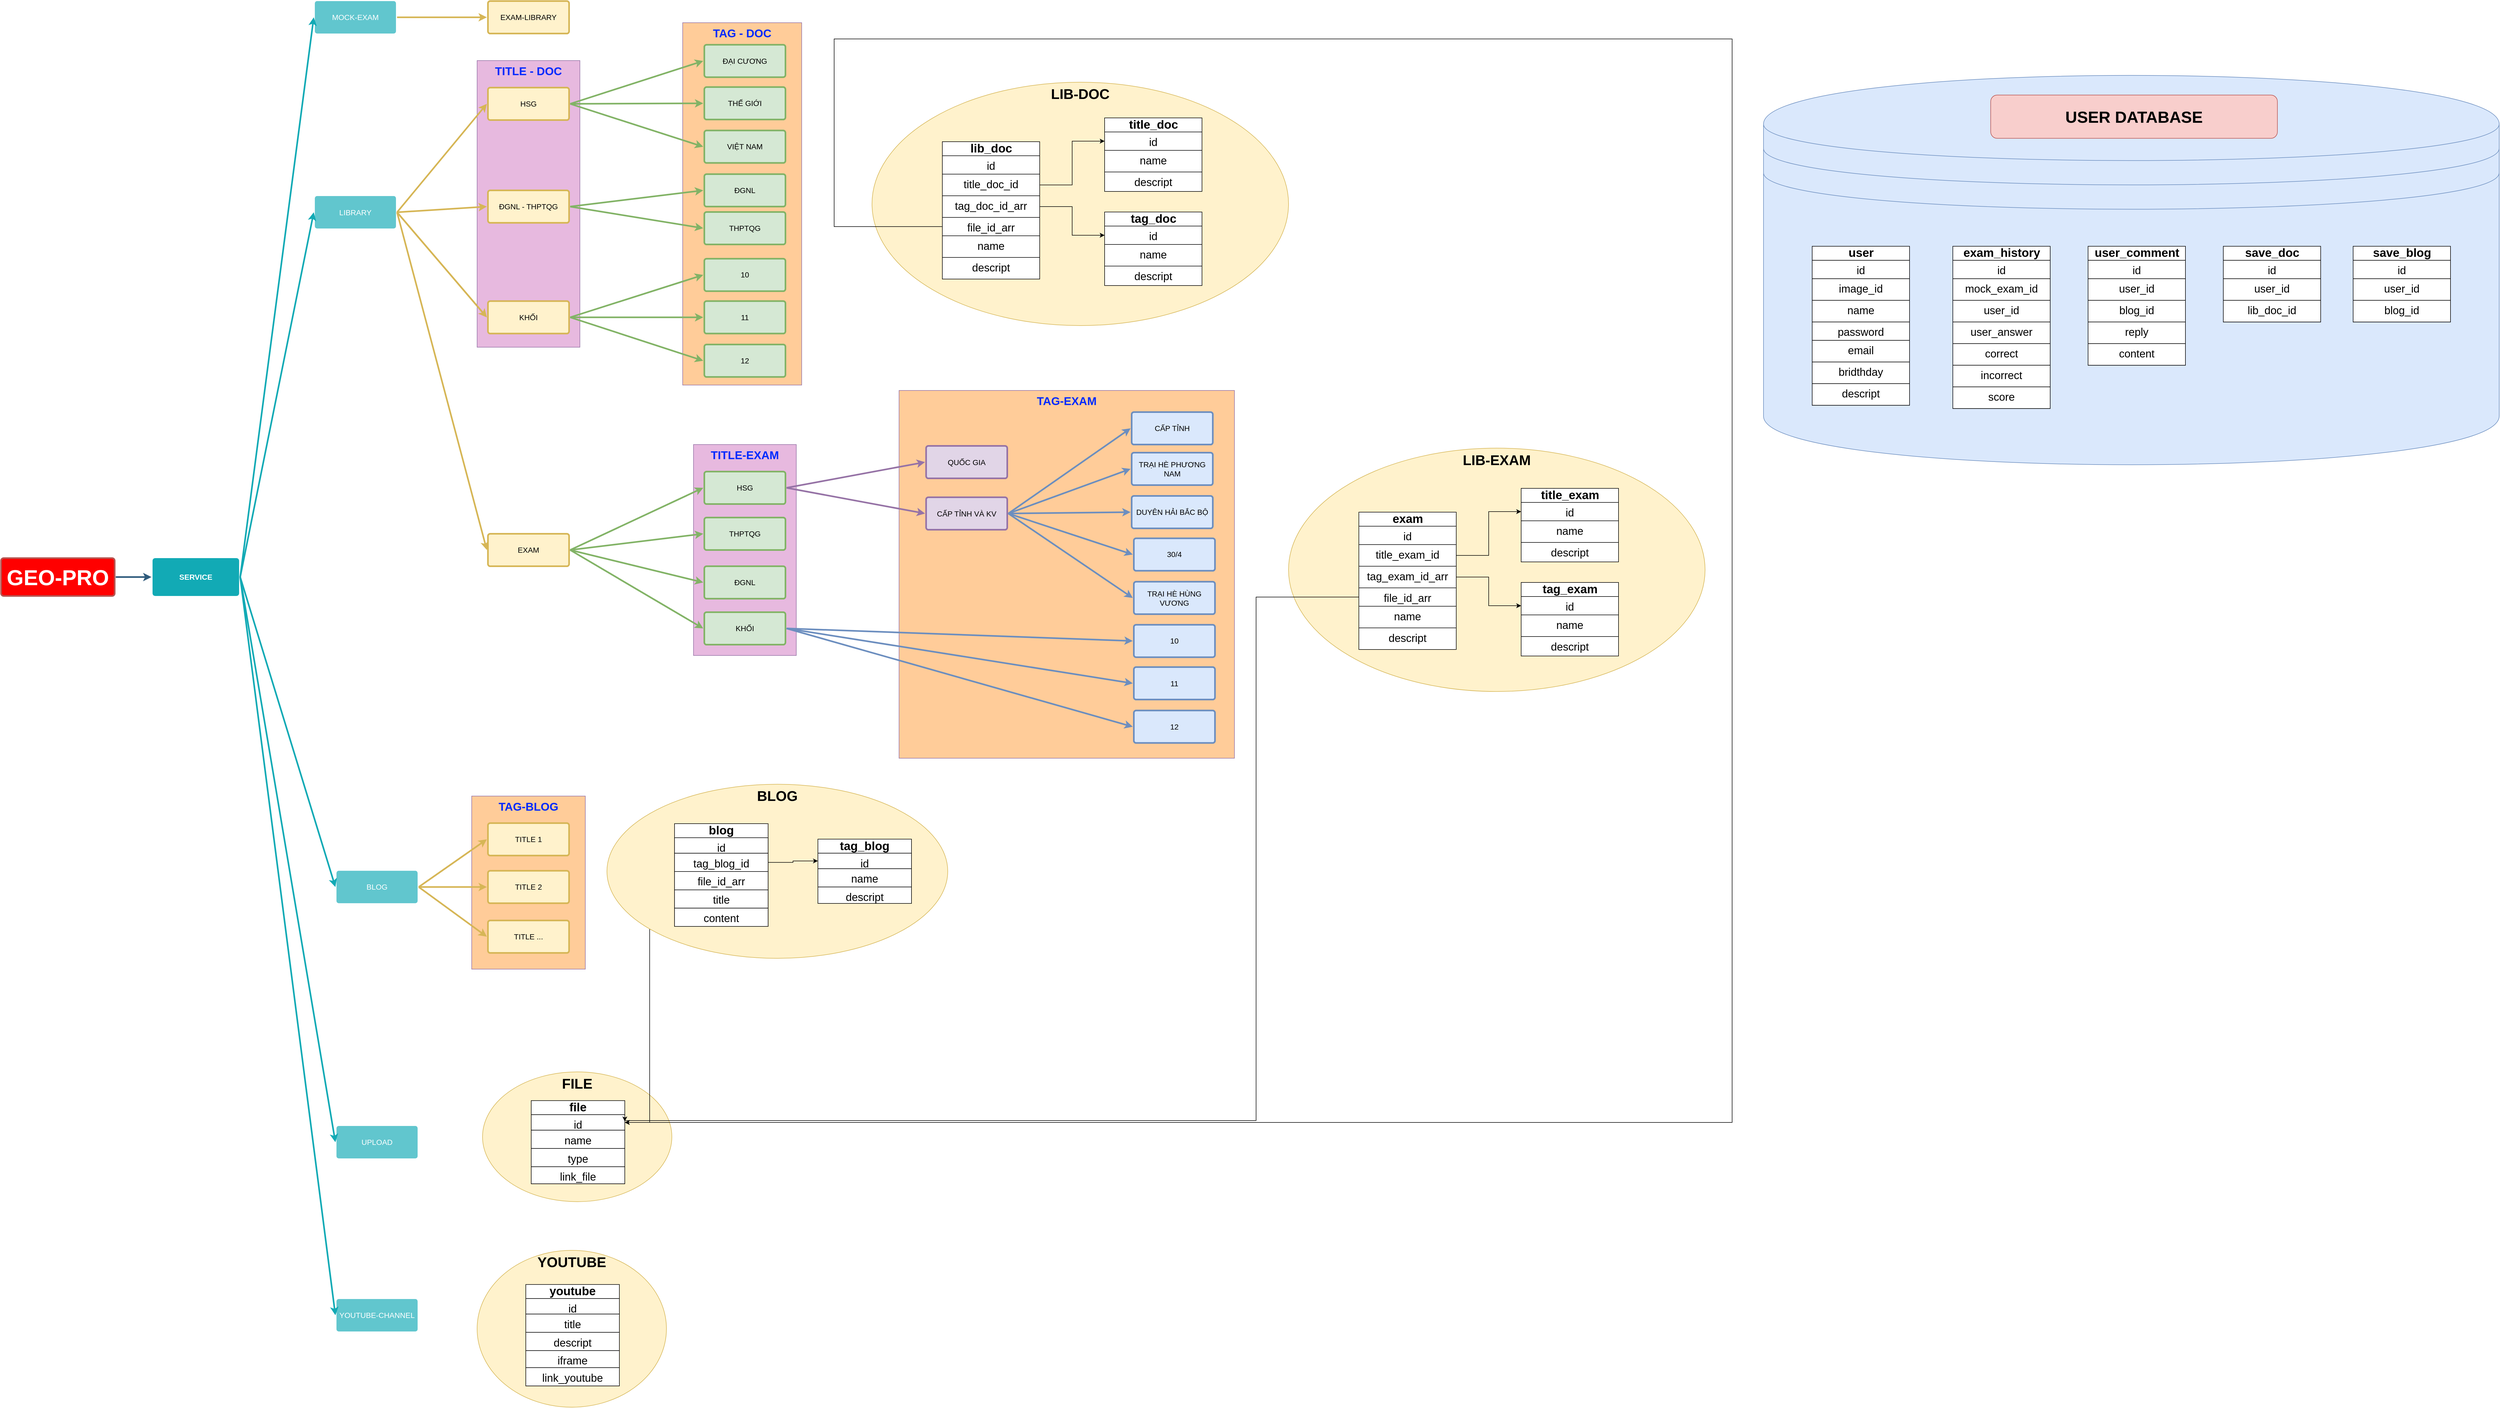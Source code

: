 <mxfile version="21.1.1" type="github">
  <diagram id="6a731a19-8d31-9384-78a2-239565b7b9f0" name="Page-1">
    <mxGraphModel dx="1865" dy="1258" grid="1" gridSize="10" guides="1" tooltips="1" connect="1" arrows="1" fold="1" page="1" pageScale="1" pageWidth="4681" pageHeight="3300" background="none" math="0" shadow="0">
      <root>
        <mxCell id="0" />
        <mxCell id="1" parent="0" />
        <mxCell id="W52Dk3ICBLYeZhelVxWt-1883" value="" style="group" parent="1" vertex="1" connectable="0">
          <mxGeometry x="910" y="2000" width="350" height="240" as="geometry" />
        </mxCell>
        <mxCell id="W52Dk3ICBLYeZhelVxWt-1876" value="FILE" style="ellipse;whiteSpace=wrap;html=1;fillColor=#fff2cc;strokeColor=#d6b656;fontSize=26;fontStyle=1;verticalAlign=top;" parent="W52Dk3ICBLYeZhelVxWt-1883" vertex="1">
          <mxGeometry width="350" height="240" as="geometry" />
        </mxCell>
        <mxCell id="W52Dk3ICBLYeZhelVxWt-1866" value="file" style="swimlane;fontStyle=1;childLayout=stackLayout;horizontal=1;startSize=26;fillColor=default;horizontalStack=0;resizeParent=1;resizeParentMax=0;resizeLast=0;collapsible=1;marginBottom=0;html=1;fontSize=22;align=center;" parent="W52Dk3ICBLYeZhelVxWt-1883" vertex="1">
          <mxGeometry x="89.997" y="53.107" width="172.99" height="153.777" as="geometry" />
        </mxCell>
        <mxCell id="W52Dk3ICBLYeZhelVxWt-1867" value="id" style="text;strokeColor=default;fillColor=default;align=center;verticalAlign=top;spacingLeft=4;spacingRight=4;overflow=hidden;rotatable=0;points=[[0,0.5],[1,0.5]];portConstraint=eastwest;whiteSpace=wrap;html=1;fontSize=20;" parent="W52Dk3ICBLYeZhelVxWt-1866" vertex="1">
          <mxGeometry y="26" width="172.99" height="28.711" as="geometry" />
        </mxCell>
        <mxCell id="W52Dk3ICBLYeZhelVxWt-1868" value="name" style="text;strokeColor=default;fillColor=default;align=center;verticalAlign=top;spacingLeft=4;spacingRight=4;overflow=hidden;rotatable=0;points=[[0,0.5],[1,0.5]];portConstraint=eastwest;whiteSpace=wrap;html=1;fontSize=20;" parent="W52Dk3ICBLYeZhelVxWt-1866" vertex="1">
          <mxGeometry y="54.711" width="172.99" height="33.778" as="geometry" />
        </mxCell>
        <mxCell id="W52Dk3ICBLYeZhelVxWt-1871" value="type" style="text;strokeColor=default;fillColor=default;align=center;verticalAlign=top;spacingLeft=4;spacingRight=4;overflow=hidden;rotatable=0;points=[[0,0.5],[1,0.5]];portConstraint=eastwest;whiteSpace=wrap;html=1;fontSize=20;gradientColor=none;" parent="W52Dk3ICBLYeZhelVxWt-1866" vertex="1">
          <mxGeometry y="88.489" width="172.99" height="33.778" as="geometry" />
        </mxCell>
        <mxCell id="W52Dk3ICBLYeZhelVxWt-1869" value="link_file" style="text;strokeColor=default;fillColor=default;align=center;verticalAlign=top;spacingLeft=4;spacingRight=4;overflow=hidden;rotatable=0;points=[[0,0.5],[1,0.5]];portConstraint=eastwest;whiteSpace=wrap;html=1;fontSize=20;" parent="W52Dk3ICBLYeZhelVxWt-1866" vertex="1">
          <mxGeometry y="122.267" width="172.99" height="31.51" as="geometry" />
        </mxCell>
        <mxCell id="W52Dk3ICBLYeZhelVxWt-1846" value="TAG-BLOG" style="rounded=0;whiteSpace=wrap;html=1;fillColor=#FFCC99;strokeColor=#9673a6;verticalAlign=top;fontStyle=1;fontSize=21;fontColor=#002AFF;" parent="1" vertex="1">
          <mxGeometry x="890" y="1490" width="210" height="320" as="geometry" />
        </mxCell>
        <mxCell id="W52Dk3ICBLYeZhelVxWt-1845" value="TAG-EXAM" style="rounded=0;whiteSpace=wrap;html=1;fillColor=#FFCC99;strokeColor=#9673a6;verticalAlign=top;fontStyle=1;fontSize=21;fontColor=#002AFF;" parent="1" vertex="1">
          <mxGeometry x="1680" y="740" width="620" height="680" as="geometry" />
        </mxCell>
        <mxCell id="W52Dk3ICBLYeZhelVxWt-1844" value="TITLE-EXAM" style="rounded=0;whiteSpace=wrap;html=1;fillColor=#E7B9DF;strokeColor=#9673a6;verticalAlign=top;fontStyle=1;fontSize=21;fontColor=#002AFF;" parent="1" vertex="1">
          <mxGeometry x="1300" y="840" width="190" height="390" as="geometry" />
        </mxCell>
        <mxCell id="W52Dk3ICBLYeZhelVxWt-1791" value="TAG - DOC" style="rounded=0;whiteSpace=wrap;html=1;fillColor=#FFCC99;strokeColor=#9673a6;verticalAlign=top;fontStyle=1;fontSize=21;fontColor=#002AFF;" parent="1" vertex="1">
          <mxGeometry x="1280" y="60" width="220" height="670" as="geometry" />
        </mxCell>
        <mxCell id="W52Dk3ICBLYeZhelVxWt-1790" value="TITLE - DOC" style="rounded=0;whiteSpace=wrap;html=1;fillColor=#E7B9DF;strokeColor=#9673a6;verticalAlign=top;fontStyle=1;fontSize=21;fontColor=#002AFF;" parent="1" vertex="1">
          <mxGeometry x="900" y="130" width="190" height="530" as="geometry" />
        </mxCell>
        <mxCell id="1746" value="" style="edgeStyle=none;rounded=0;jumpStyle=none;html=1;shadow=0;labelBackgroundColor=none;startArrow=none;startFill=0;endArrow=classic;endFill=1;jettySize=auto;orthogonalLoop=1;strokeColor=#2F5B7C;strokeWidth=3;fontFamily=Helvetica;fontSize=16;fontColor=#23445D;spacing=5;" parent="1" source="1749" target="1771" edge="1">
          <mxGeometry relative="1" as="geometry" />
        </mxCell>
        <mxCell id="1749" value="&lt;font style=&quot;font-size: 40px;&quot;&gt;GEO-PRO&lt;/font&gt;" style="rounded=1;whiteSpace=wrap;html=1;shadow=0;labelBackgroundColor=none;strokeColor=#b85450;strokeWidth=3;fillColor=#FF0000;fontFamily=Helvetica;fontSize=16;align=center;fontStyle=1;spacing=5;arcSize=7;perimeterSpacing=2;fontColor=#FFFFFF;" parent="1" vertex="1">
          <mxGeometry x="20" y="1050" width="210" height="70" as="geometry" />
        </mxCell>
        <mxCell id="1771" value="SERVICE" style="rounded=1;whiteSpace=wrap;html=1;shadow=0;labelBackgroundColor=none;strokeColor=none;strokeWidth=3;fillColor=#12aab5;fontFamily=Helvetica;fontSize=14;fontColor=#FFFFFF;align=center;spacing=5;fontStyle=1;arcSize=7;perimeterSpacing=2;" parent="1" vertex="1">
          <mxGeometry x="300" y="1050" width="160" height="70" as="geometry" />
        </mxCell>
        <mxCell id="1772" value="UPLOAD" style="rounded=1;whiteSpace=wrap;html=1;shadow=0;labelBackgroundColor=none;strokeColor=none;strokeWidth=3;fillColor=#61c6ce;fontFamily=Helvetica;fontSize=14;fontColor=#FFFFFF;align=center;spacing=5;fontStyle=0;arcSize=7;perimeterSpacing=2;" parent="1" vertex="1">
          <mxGeometry x="640" y="2100" width="150" height="60" as="geometry" />
        </mxCell>
        <mxCell id="1773" value="" style="edgeStyle=none;rounded=1;jumpStyle=none;html=1;shadow=0;labelBackgroundColor=none;startArrow=none;startFill=0;jettySize=auto;orthogonalLoop=1;strokeColor=#12AAB5;strokeWidth=3;fontFamily=Helvetica;fontSize=14;fontColor=#FFFFFF;spacing=5;fontStyle=1;fillColor=#b0e3e6;entryX=0;entryY=0.5;entryDx=0;entryDy=0;exitX=1;exitY=0.5;exitDx=0;exitDy=0;" parent="1" source="1771" target="1772" edge="1">
          <mxGeometry relative="1" as="geometry" />
        </mxCell>
        <mxCell id="1774" value="BLOG" style="rounded=1;whiteSpace=wrap;html=1;shadow=0;labelBackgroundColor=none;strokeColor=none;strokeWidth=3;fillColor=#61c6ce;fontFamily=Helvetica;fontSize=14;fontColor=#FFFFFF;align=center;spacing=5;fontStyle=0;arcSize=7;perimeterSpacing=2;" parent="1" vertex="1">
          <mxGeometry x="640" y="1628.12" width="150" height="60" as="geometry" />
        </mxCell>
        <mxCell id="1775" value="" style="edgeStyle=none;rounded=1;jumpStyle=none;html=1;shadow=0;labelBackgroundColor=none;startArrow=none;startFill=0;jettySize=auto;orthogonalLoop=1;strokeColor=#12AAB5;strokeWidth=3;fontFamily=Helvetica;fontSize=14;fontColor=#FFFFFF;spacing=5;fontStyle=1;fillColor=#b0e3e6;entryX=0;entryY=0.5;entryDx=0;entryDy=0;exitX=1;exitY=0.5;exitDx=0;exitDy=0;" parent="1" source="1771" target="1774" edge="1">
          <mxGeometry relative="1" as="geometry" />
        </mxCell>
        <mxCell id="1776" value="LIBRARY" style="rounded=1;whiteSpace=wrap;html=1;shadow=0;labelBackgroundColor=none;strokeColor=none;strokeWidth=3;fillColor=#61c6ce;fontFamily=Helvetica;fontSize=14;fontColor=#FFFFFF;align=center;spacing=5;fontStyle=0;arcSize=7;perimeterSpacing=2;" parent="1" vertex="1">
          <mxGeometry x="600" y="380.5" width="150" height="60" as="geometry" />
        </mxCell>
        <mxCell id="1777" value="" style="edgeStyle=none;rounded=1;jumpStyle=none;html=1;shadow=0;labelBackgroundColor=none;startArrow=none;startFill=0;jettySize=auto;orthogonalLoop=1;strokeColor=#12AAB5;strokeWidth=3;fontFamily=Helvetica;fontSize=14;fontColor=#FFFFFF;spacing=5;fontStyle=1;fillColor=#b0e3e6;entryX=0;entryY=0.5;entryDx=0;entryDy=0;exitX=1;exitY=0.5;exitDx=0;exitDy=0;" parent="1" source="1771" target="1776" edge="1">
          <mxGeometry relative="1" as="geometry" />
        </mxCell>
        <mxCell id="1778" value="MOCK-EXAM" style="rounded=1;whiteSpace=wrap;html=1;shadow=0;labelBackgroundColor=none;strokeColor=none;strokeWidth=3;fillColor=#61c6ce;fontFamily=Helvetica;fontSize=14;fontColor=#FFFFFF;align=center;spacing=5;fontStyle=0;arcSize=7;perimeterSpacing=2;" parent="1" vertex="1">
          <mxGeometry x="600" y="20" width="150" height="60" as="geometry" />
        </mxCell>
        <mxCell id="1779" value="" style="edgeStyle=none;rounded=1;jumpStyle=none;html=1;shadow=0;labelBackgroundColor=none;startArrow=none;startFill=0;jettySize=auto;orthogonalLoop=1;strokeColor=#12AAB5;strokeWidth=3;fontFamily=Helvetica;fontSize=14;fontColor=#FFFFFF;spacing=5;fontStyle=1;fillColor=#b0e3e6;entryX=0;entryY=0.5;entryDx=0;entryDy=0;exitX=1;exitY=0.5;exitDx=0;exitDy=0;" parent="1" source="1771" target="1778" edge="1">
          <mxGeometry relative="1" as="geometry" />
        </mxCell>
        <mxCell id="DbFOadBx9GIm5DyImWNw-1779" value="YOUTUBE-CHANNEL" style="rounded=1;whiteSpace=wrap;html=1;shadow=0;labelBackgroundColor=none;strokeColor=none;strokeWidth=3;fillColor=#61c6ce;fontFamily=Helvetica;fontSize=14;fontColor=#FFFFFF;align=center;spacing=5;fontStyle=0;arcSize=7;perimeterSpacing=2;" parent="1" vertex="1">
          <mxGeometry x="640" y="2420" width="150" height="60" as="geometry" />
        </mxCell>
        <mxCell id="DbFOadBx9GIm5DyImWNw-1782" value="HSG" style="rounded=1;whiteSpace=wrap;html=1;shadow=0;labelBackgroundColor=none;strokeColor=#82b366;strokeWidth=3;fillColor=#d5e8d4;fontFamily=Helvetica;fontSize=14;align=center;spacing=5;fontStyle=0;arcSize=7;perimeterSpacing=2;" parent="1" vertex="1">
          <mxGeometry x="1320" y="890" width="150" height="60" as="geometry" />
        </mxCell>
        <mxCell id="DbFOadBx9GIm5DyImWNw-1785" value="" style="edgeStyle=none;rounded=1;jumpStyle=none;html=1;shadow=0;labelBackgroundColor=none;startArrow=none;startFill=0;jettySize=auto;orthogonalLoop=1;strokeColor=#82b366;strokeWidth=3;fontFamily=Helvetica;fontSize=14;fontColor=#FFFFFF;spacing=5;fontStyle=1;fillColor=#d5e8d4;entryX=0;entryY=0.5;entryDx=0;entryDy=0;exitX=1;exitY=0.5;exitDx=0;exitDy=0;" parent="1" source="DbFOadBx9GIm5DyImWNw-1809" target="DbFOadBx9GIm5DyImWNw-1782" edge="1">
          <mxGeometry relative="1" as="geometry">
            <mxPoint x="1722" y="204.5" as="sourcePoint" />
            <mxPoint x="1770" y="276" as="targetPoint" />
          </mxGeometry>
        </mxCell>
        <mxCell id="DbFOadBx9GIm5DyImWNw-1786" value="EXAM-LIBRARY" style="rounded=1;whiteSpace=wrap;html=1;shadow=0;labelBackgroundColor=none;strokeColor=#d6b656;strokeWidth=3;fillColor=#fff2cc;fontFamily=Helvetica;fontSize=14;align=center;spacing=5;fontStyle=0;arcSize=7;perimeterSpacing=2;" parent="1" vertex="1">
          <mxGeometry x="920" y="20" width="150" height="60" as="geometry" />
        </mxCell>
        <mxCell id="DbFOadBx9GIm5DyImWNw-1787" value="" style="edgeStyle=none;rounded=1;jumpStyle=none;html=1;shadow=0;labelBackgroundColor=none;startArrow=none;startFill=0;jettySize=auto;orthogonalLoop=1;strokeColor=#d6b656;strokeWidth=3;fontFamily=Helvetica;fontSize=14;fontColor=#FFFFFF;spacing=5;fontStyle=1;fillColor=#fff2cc;entryX=0;entryY=0.5;entryDx=0;entryDy=0;exitX=1;exitY=0.5;exitDx=0;exitDy=0;" parent="1" source="1778" target="DbFOadBx9GIm5DyImWNw-1786" edge="1">
          <mxGeometry relative="1" as="geometry">
            <mxPoint x="1170" y="107" as="sourcePoint" />
            <mxPoint x="1026" y="143" as="targetPoint" />
          </mxGeometry>
        </mxCell>
        <mxCell id="DbFOadBx9GIm5DyImWNw-1788" value="HSG" style="rounded=1;whiteSpace=wrap;html=1;shadow=0;labelBackgroundColor=none;strokeColor=#d6b656;strokeWidth=3;fillColor=#fff2cc;fontFamily=Helvetica;fontSize=14;align=center;spacing=5;fontStyle=0;arcSize=7;perimeterSpacing=2;" parent="1" vertex="1">
          <mxGeometry x="920" y="180" width="150" height="60" as="geometry" />
        </mxCell>
        <mxCell id="DbFOadBx9GIm5DyImWNw-1790" value="ĐGNL - THPTQG" style="rounded=1;whiteSpace=wrap;html=1;shadow=0;labelBackgroundColor=none;strokeColor=#d6b656;strokeWidth=3;fillColor=#fff2cc;fontFamily=Helvetica;fontSize=14;align=center;spacing=5;fontStyle=0;arcSize=7;perimeterSpacing=2;" parent="1" vertex="1">
          <mxGeometry x="920" y="370" width="150" height="60" as="geometry" />
        </mxCell>
        <mxCell id="DbFOadBx9GIm5DyImWNw-1791" value="" style="edgeStyle=none;rounded=1;jumpStyle=none;html=1;shadow=0;labelBackgroundColor=none;startArrow=none;startFill=0;jettySize=auto;orthogonalLoop=1;strokeColor=#d6b656;strokeWidth=3;fontFamily=Helvetica;fontSize=14;fontColor=#FFFFFF;spacing=5;fontStyle=1;fillColor=#fff2cc;entryX=0;entryY=0.5;entryDx=0;entryDy=0;exitX=1;exitY=0.5;exitDx=0;exitDy=0;" parent="1" source="1776" target="DbFOadBx9GIm5DyImWNw-1788" edge="1">
          <mxGeometry relative="1" as="geometry">
            <mxPoint x="1150" y="349.5" as="sourcePoint" />
            <mxPoint x="1006" y="385.5" as="targetPoint" />
          </mxGeometry>
        </mxCell>
        <mxCell id="DbFOadBx9GIm5DyImWNw-1793" value="" style="edgeStyle=none;rounded=1;jumpStyle=none;html=1;shadow=0;labelBackgroundColor=none;startArrow=none;startFill=0;jettySize=auto;orthogonalLoop=1;strokeColor=#d6b656;strokeWidth=3;fontFamily=Helvetica;fontSize=14;fontColor=#FFFFFF;spacing=5;fontStyle=1;fillColor=#fff2cc;entryX=0;entryY=0.5;entryDx=0;entryDy=0;exitX=1;exitY=0.5;exitDx=0;exitDy=0;" parent="1" source="1776" target="DbFOadBx9GIm5DyImWNw-1790" edge="1">
          <mxGeometry relative="1" as="geometry">
            <mxPoint x="1150" y="349.5" as="sourcePoint" />
            <mxPoint x="1198" y="420.5" as="targetPoint" />
          </mxGeometry>
        </mxCell>
        <mxCell id="DbFOadBx9GIm5DyImWNw-1795" value="" style="edgeStyle=none;rounded=1;jumpStyle=none;html=1;shadow=0;labelBackgroundColor=none;startArrow=none;startFill=0;jettySize=auto;orthogonalLoop=1;strokeColor=#d6b656;strokeWidth=3;fontFamily=Helvetica;fontSize=14;fontColor=#FFFFFF;spacing=5;fontStyle=1;fillColor=#fff2cc;entryX=0;entryY=0.5;entryDx=0;entryDy=0;exitX=1;exitY=0.5;exitDx=0;exitDy=0;" parent="1" source="1776" target="DbFOadBx9GIm5DyImWNw-1794" edge="1">
          <mxGeometry relative="1" as="geometry">
            <mxPoint x="1150" y="350" as="sourcePoint" />
            <mxPoint x="1198" y="466" as="targetPoint" />
          </mxGeometry>
        </mxCell>
        <mxCell id="DbFOadBx9GIm5DyImWNw-1796" value="10" style="rounded=1;whiteSpace=wrap;html=1;shadow=0;labelBackgroundColor=none;strokeColor=#82b366;strokeWidth=3;fillColor=#d5e8d4;fontFamily=Helvetica;fontSize=14;align=center;spacing=5;fontStyle=0;arcSize=7;perimeterSpacing=2;" parent="1" vertex="1">
          <mxGeometry x="1320" y="496.38" width="150" height="60" as="geometry" />
        </mxCell>
        <mxCell id="DbFOadBx9GIm5DyImWNw-1797" value="" style="edgeStyle=none;rounded=1;jumpStyle=none;html=1;shadow=0;labelBackgroundColor=none;startArrow=none;startFill=0;jettySize=auto;orthogonalLoop=1;strokeColor=#82b366;strokeWidth=3;fontFamily=Helvetica;fontSize=14;fontColor=#FFFFFF;spacing=5;fontStyle=1;fillColor=#d5e8d4;entryX=0;entryY=0.5;entryDx=0;entryDy=0;exitX=1;exitY=0.5;exitDx=0;exitDy=0;" parent="1" source="DbFOadBx9GIm5DyImWNw-1794" target="DbFOadBx9GIm5DyImWNw-1796" edge="1">
          <mxGeometry relative="1" as="geometry">
            <mxPoint x="1670" y="358.38" as="sourcePoint" />
            <mxPoint x="1718" y="474.38" as="targetPoint" />
          </mxGeometry>
        </mxCell>
        <mxCell id="DbFOadBx9GIm5DyImWNw-1798" value="11" style="rounded=1;whiteSpace=wrap;html=1;shadow=0;labelBackgroundColor=none;strokeColor=#82b366;strokeWidth=3;fillColor=#d5e8d4;fontFamily=Helvetica;fontSize=14;align=center;spacing=5;fontStyle=0;arcSize=7;perimeterSpacing=2;" parent="1" vertex="1">
          <mxGeometry x="1320" y="574.75" width="150" height="60" as="geometry" />
        </mxCell>
        <mxCell id="DbFOadBx9GIm5DyImWNw-1799" value="" style="edgeStyle=none;rounded=1;jumpStyle=none;html=1;shadow=0;labelBackgroundColor=none;startArrow=none;startFill=0;jettySize=auto;orthogonalLoop=1;strokeColor=#82b366;strokeWidth=3;fontFamily=Helvetica;fontSize=14;fontColor=#FFFFFF;spacing=5;fontStyle=1;fillColor=#d5e8d4;entryX=0;entryY=0.5;entryDx=0;entryDy=0;exitX=1;exitY=0.5;exitDx=0;exitDy=0;" parent="1" source="DbFOadBx9GIm5DyImWNw-1794" target="DbFOadBx9GIm5DyImWNw-1798" edge="1">
          <mxGeometry relative="1" as="geometry">
            <mxPoint x="1670" y="470" as="sourcePoint" />
            <mxPoint x="1718" y="586" as="targetPoint" />
          </mxGeometry>
        </mxCell>
        <mxCell id="DbFOadBx9GIm5DyImWNw-1800" value="12" style="rounded=1;whiteSpace=wrap;html=1;shadow=0;labelBackgroundColor=none;strokeColor=#82b366;strokeWidth=3;fillColor=#d5e8d4;fontFamily=Helvetica;fontSize=14;align=center;spacing=5;fontStyle=0;arcSize=7;perimeterSpacing=2;" parent="1" vertex="1">
          <mxGeometry x="1320" y="655" width="150" height="60" as="geometry" />
        </mxCell>
        <mxCell id="DbFOadBx9GIm5DyImWNw-1801" value="" style="edgeStyle=none;rounded=1;jumpStyle=none;html=1;shadow=0;labelBackgroundColor=none;startArrow=none;startFill=0;jettySize=auto;orthogonalLoop=1;strokeColor=#82b366;strokeWidth=3;fontFamily=Helvetica;fontSize=14;fontColor=#FFFFFF;spacing=5;fontStyle=1;fillColor=#d5e8d4;entryX=0;entryY=0.5;entryDx=0;entryDy=0;exitX=1;exitY=0.5;exitDx=0;exitDy=0;" parent="1" source="DbFOadBx9GIm5DyImWNw-1794" target="DbFOadBx9GIm5DyImWNw-1800" edge="1">
          <mxGeometry relative="1" as="geometry">
            <mxPoint x="1620" y="530" as="sourcePoint" />
            <mxPoint x="1706" y="633" as="targetPoint" />
          </mxGeometry>
        </mxCell>
        <mxCell id="DbFOadBx9GIm5DyImWNw-1802" value="ĐẠI CƯƠNG" style="rounded=1;whiteSpace=wrap;html=1;shadow=0;labelBackgroundColor=none;strokeColor=#82b366;strokeWidth=3;fillColor=#d5e8d4;fontFamily=Helvetica;fontSize=14;align=center;spacing=5;fontStyle=0;arcSize=7;perimeterSpacing=2;" parent="1" vertex="1">
          <mxGeometry x="1320" y="100.69" width="150" height="60" as="geometry" />
        </mxCell>
        <mxCell id="DbFOadBx9GIm5DyImWNw-1803" value="" style="edgeStyle=none;rounded=1;jumpStyle=none;html=1;shadow=0;labelBackgroundColor=none;startArrow=none;startFill=0;jettySize=auto;orthogonalLoop=1;strokeColor=#82b366;strokeWidth=3;fontFamily=Helvetica;fontSize=14;fontColor=#FFFFFF;spacing=5;fontStyle=1;fillColor=#d5e8d4;entryX=0;entryY=0.5;entryDx=0;entryDy=0;exitX=1;exitY=0.5;exitDx=0;exitDy=0;" parent="1" source="DbFOadBx9GIm5DyImWNw-1788" target="DbFOadBx9GIm5DyImWNw-1802" edge="1">
          <mxGeometry relative="1" as="geometry">
            <mxPoint x="1650" y="204.88" as="sourcePoint" />
            <mxPoint x="1736" y="196.26" as="targetPoint" />
          </mxGeometry>
        </mxCell>
        <mxCell id="DbFOadBx9GIm5DyImWNw-1804" value="THẾ GIỚI" style="rounded=1;whiteSpace=wrap;html=1;shadow=0;labelBackgroundColor=none;strokeColor=#82b366;strokeWidth=3;fillColor=#d5e8d4;fontFamily=Helvetica;fontSize=14;align=center;spacing=5;fontStyle=0;arcSize=7;perimeterSpacing=2;" parent="1" vertex="1">
          <mxGeometry x="1320" y="179.06" width="150" height="60" as="geometry" />
        </mxCell>
        <mxCell id="DbFOadBx9GIm5DyImWNw-1805" value="" style="edgeStyle=none;rounded=1;jumpStyle=none;html=1;shadow=0;labelBackgroundColor=none;startArrow=none;startFill=0;jettySize=auto;orthogonalLoop=1;strokeColor=#82b366;strokeWidth=3;fontFamily=Helvetica;fontSize=14;fontColor=#FFFFFF;spacing=5;fontStyle=1;fillColor=#d5e8d4;entryX=0;entryY=0.5;entryDx=0;entryDy=0;exitX=1;exitY=0.5;exitDx=0;exitDy=0;" parent="1" source="DbFOadBx9GIm5DyImWNw-1788" target="DbFOadBx9GIm5DyImWNw-1804" edge="1">
          <mxGeometry relative="1" as="geometry">
            <mxPoint x="1640" y="240" as="sourcePoint" />
            <mxPoint x="1736" y="307.88" as="targetPoint" />
          </mxGeometry>
        </mxCell>
        <mxCell id="DbFOadBx9GIm5DyImWNw-1806" value="VIỆT NAM" style="rounded=1;whiteSpace=wrap;html=1;shadow=0;labelBackgroundColor=none;strokeColor=#82b366;strokeWidth=3;fillColor=#d5e8d4;fontFamily=Helvetica;fontSize=14;align=center;spacing=5;fontStyle=0;arcSize=7;perimeterSpacing=2;" parent="1" vertex="1">
          <mxGeometry x="1320" y="259.31" width="150" height="60" as="geometry" />
        </mxCell>
        <mxCell id="DbFOadBx9GIm5DyImWNw-1807" value="" style="edgeStyle=none;rounded=1;jumpStyle=none;html=1;shadow=0;labelBackgroundColor=none;startArrow=none;startFill=0;jettySize=auto;orthogonalLoop=1;strokeColor=#82b366;strokeWidth=3;fontFamily=Helvetica;fontSize=14;fontColor=#FFFFFF;spacing=5;fontStyle=1;fillColor=#d5e8d4;entryX=0;entryY=0.5;entryDx=0;entryDy=0;exitX=1;exitY=0.5;exitDx=0;exitDy=0;" parent="1" source="DbFOadBx9GIm5DyImWNw-1788" target="DbFOadBx9GIm5DyImWNw-1806" edge="1">
          <mxGeometry relative="1" as="geometry">
            <mxPoint x="1650" y="204.88" as="sourcePoint" />
            <mxPoint x="1724" y="354.88" as="targetPoint" />
          </mxGeometry>
        </mxCell>
        <mxCell id="DbFOadBx9GIm5DyImWNw-1809" value="EXAM" style="rounded=1;whiteSpace=wrap;html=1;shadow=0;labelBackgroundColor=none;strokeColor=#d6b656;strokeWidth=3;fillColor=#fff2cc;fontFamily=Helvetica;fontSize=14;align=center;spacing=5;fontStyle=0;arcSize=7;perimeterSpacing=2;" parent="1" vertex="1">
          <mxGeometry x="920" y="1005" width="150" height="60" as="geometry" />
        </mxCell>
        <mxCell id="DbFOadBx9GIm5DyImWNw-1810" value="" style="edgeStyle=none;rounded=1;jumpStyle=none;html=1;shadow=0;labelBackgroundColor=none;startArrow=none;startFill=0;jettySize=auto;orthogonalLoop=1;strokeColor=#d6b656;strokeWidth=3;fontFamily=Helvetica;fontSize=14;fontColor=#FFFFFF;spacing=5;fontStyle=1;fillColor=#fff2cc;entryX=0;entryY=0.5;entryDx=0;entryDy=0;exitX=1;exitY=0.5;exitDx=0;exitDy=0;" parent="1" source="1776" target="DbFOadBx9GIm5DyImWNw-1809" edge="1">
          <mxGeometry relative="1" as="geometry">
            <mxPoint x="1130" y="400" as="sourcePoint" />
            <mxPoint x="1256" y="510.25" as="targetPoint" />
          </mxGeometry>
        </mxCell>
        <mxCell id="DbFOadBx9GIm5DyImWNw-1813" value="ĐGNL" style="rounded=1;whiteSpace=wrap;html=1;shadow=0;labelBackgroundColor=none;strokeColor=#82b366;strokeWidth=3;fillColor=#d5e8d4;fontFamily=Helvetica;fontSize=14;align=center;spacing=5;fontStyle=0;arcSize=7;perimeterSpacing=2;" parent="1" vertex="1">
          <mxGeometry x="1320" y="340" width="150" height="60" as="geometry" />
        </mxCell>
        <mxCell id="DbFOadBx9GIm5DyImWNw-1814" value="" style="edgeStyle=none;rounded=1;jumpStyle=none;html=1;shadow=0;labelBackgroundColor=none;startArrow=none;startFill=0;jettySize=auto;orthogonalLoop=1;strokeColor=#82b366;strokeWidth=3;fontFamily=Helvetica;fontSize=14;fontColor=#FFFFFF;spacing=5;fontStyle=1;fillColor=#d5e8d4;entryX=0;entryY=0.5;entryDx=0;entryDy=0;exitX=1;exitY=0.5;exitDx=0;exitDy=0;" parent="1" source="DbFOadBx9GIm5DyImWNw-1790" target="DbFOadBx9GIm5DyImWNw-1813" edge="1">
          <mxGeometry relative="1" as="geometry">
            <mxPoint x="1420" y="344.75" as="sourcePoint" />
            <mxPoint x="1762" y="461.63" as="targetPoint" />
          </mxGeometry>
        </mxCell>
        <mxCell id="DbFOadBx9GIm5DyImWNw-1815" value="THPTQG" style="rounded=1;whiteSpace=wrap;html=1;shadow=0;labelBackgroundColor=none;strokeColor=#82b366;strokeWidth=3;fillColor=#d5e8d4;fontFamily=Helvetica;fontSize=14;align=center;spacing=5;fontStyle=0;arcSize=7;perimeterSpacing=2;" parent="1" vertex="1">
          <mxGeometry x="1320" y="410" width="150" height="60" as="geometry" />
        </mxCell>
        <mxCell id="DbFOadBx9GIm5DyImWNw-1816" value="" style="edgeStyle=none;rounded=1;jumpStyle=none;html=1;shadow=0;labelBackgroundColor=none;startArrow=none;startFill=0;jettySize=auto;orthogonalLoop=1;strokeColor=#82b366;strokeWidth=3;fontFamily=Helvetica;fontSize=14;fontColor=#FFFFFF;spacing=5;fontStyle=1;fillColor=#d5e8d4;entryX=0;entryY=0.5;entryDx=0;entryDy=0;exitX=1;exitY=0.5;exitDx=0;exitDy=0;" parent="1" source="DbFOadBx9GIm5DyImWNw-1790" target="DbFOadBx9GIm5DyImWNw-1815" edge="1">
          <mxGeometry relative="1" as="geometry">
            <mxPoint x="1382" y="446.5" as="sourcePoint" />
            <mxPoint x="1762" y="557.13" as="targetPoint" />
          </mxGeometry>
        </mxCell>
        <mxCell id="DbFOadBx9GIm5DyImWNw-1817" value="THPTQG" style="rounded=1;whiteSpace=wrap;html=1;shadow=0;labelBackgroundColor=none;strokeColor=#82b366;strokeWidth=3;fillColor=#d5e8d4;fontFamily=Helvetica;fontSize=14;align=center;spacing=5;fontStyle=0;arcSize=7;perimeterSpacing=2;" parent="1" vertex="1">
          <mxGeometry x="1320" y="975" width="150" height="60" as="geometry" />
        </mxCell>
        <mxCell id="DbFOadBx9GIm5DyImWNw-1818" value="" style="edgeStyle=none;rounded=1;jumpStyle=none;html=1;shadow=0;labelBackgroundColor=none;startArrow=none;startFill=0;jettySize=auto;orthogonalLoop=1;strokeColor=#82b366;strokeWidth=3;fontFamily=Helvetica;fontSize=14;fontColor=#FFFFFF;spacing=5;fontStyle=1;fillColor=#d5e8d4;entryX=0;entryY=0.5;entryDx=0;entryDy=0;exitX=1;exitY=0.5;exitDx=0;exitDy=0;" parent="1" source="DbFOadBx9GIm5DyImWNw-1809" target="DbFOadBx9GIm5DyImWNw-1817" edge="1">
          <mxGeometry relative="1" as="geometry">
            <mxPoint x="1390" y="965" as="sourcePoint" />
            <mxPoint x="1778" y="351" as="targetPoint" />
          </mxGeometry>
        </mxCell>
        <mxCell id="DbFOadBx9GIm5DyImWNw-1819" value="ĐGNL" style="rounded=1;whiteSpace=wrap;html=1;shadow=0;labelBackgroundColor=none;strokeColor=#82b366;strokeWidth=3;fillColor=#d5e8d4;fontFamily=Helvetica;fontSize=14;align=center;spacing=5;fontStyle=0;arcSize=7;perimeterSpacing=2;" parent="1" vertex="1">
          <mxGeometry x="1320" y="1065" width="150" height="60" as="geometry" />
        </mxCell>
        <mxCell id="DbFOadBx9GIm5DyImWNw-1820" value="" style="edgeStyle=none;rounded=1;jumpStyle=none;html=1;shadow=0;labelBackgroundColor=none;startArrow=none;startFill=0;jettySize=auto;orthogonalLoop=1;strokeColor=#82b366;strokeWidth=3;fontFamily=Helvetica;fontSize=14;fontColor=#FFFFFF;spacing=5;fontStyle=1;fillColor=#d5e8d4;entryX=0;entryY=0.5;entryDx=0;entryDy=0;exitX=1;exitY=0.5;exitDx=0;exitDy=0;" parent="1" source="DbFOadBx9GIm5DyImWNw-1809" target="DbFOadBx9GIm5DyImWNw-1819" edge="1">
          <mxGeometry relative="1" as="geometry">
            <mxPoint x="1392" y="900" as="sourcePoint" />
            <mxPoint x="1788" y="361" as="targetPoint" />
          </mxGeometry>
        </mxCell>
        <mxCell id="DbFOadBx9GIm5DyImWNw-1821" value="10" style="rounded=1;whiteSpace=wrap;html=1;shadow=0;labelBackgroundColor=none;strokeColor=#6c8ebf;strokeWidth=3;fillColor=#dae8fc;fontFamily=Helvetica;fontSize=14;align=center;spacing=5;fontStyle=0;arcSize=7;perimeterSpacing=2;" parent="1" vertex="1">
          <mxGeometry x="2114" y="1173.19" width="150" height="60" as="geometry" />
        </mxCell>
        <mxCell id="DbFOadBx9GIm5DyImWNw-1822" value="" style="edgeStyle=none;rounded=1;jumpStyle=none;html=1;shadow=0;labelBackgroundColor=none;startArrow=none;startFill=0;jettySize=auto;orthogonalLoop=1;strokeColor=#6c8ebf;strokeWidth=3;fontFamily=Helvetica;fontSize=14;fontColor=#FFFFFF;spacing=5;fontStyle=1;fillColor=#dae8fc;entryX=0;entryY=0.5;entryDx=0;entryDy=0;exitX=1;exitY=0.5;exitDx=0;exitDy=0;" parent="1" source="DbFOadBx9GIm5DyImWNw-1845" target="DbFOadBx9GIm5DyImWNw-1821" edge="1">
          <mxGeometry relative="1" as="geometry">
            <mxPoint x="1970" y="690.0" as="sourcePoint" />
            <mxPoint x="2316" y="859.38" as="targetPoint" />
          </mxGeometry>
        </mxCell>
        <mxCell id="DbFOadBx9GIm5DyImWNw-1823" value="11" style="rounded=1;whiteSpace=wrap;html=1;shadow=0;labelBackgroundColor=none;strokeColor=#6c8ebf;strokeWidth=3;fillColor=#dae8fc;fontFamily=Helvetica;fontSize=14;align=center;spacing=5;fontStyle=0;arcSize=7;perimeterSpacing=2;" parent="1" vertex="1">
          <mxGeometry x="2114" y="1251.56" width="150" height="60" as="geometry" />
        </mxCell>
        <mxCell id="DbFOadBx9GIm5DyImWNw-1824" value="" style="edgeStyle=none;rounded=1;jumpStyle=none;html=1;shadow=0;labelBackgroundColor=none;startArrow=none;startFill=0;jettySize=auto;orthogonalLoop=1;strokeColor=#6c8ebf;strokeWidth=3;fontFamily=Helvetica;fontSize=14;fontColor=#FFFFFF;spacing=5;fontStyle=1;fillColor=#dae8fc;entryX=0;entryY=0.5;entryDx=0;entryDy=0;exitX=1;exitY=0.5;exitDx=0;exitDy=0;" parent="1" source="DbFOadBx9GIm5DyImWNw-1845" target="DbFOadBx9GIm5DyImWNw-1823" edge="1">
          <mxGeometry relative="1" as="geometry">
            <mxPoint x="1970" y="690.0" as="sourcePoint" />
            <mxPoint x="2316" y="971" as="targetPoint" />
          </mxGeometry>
        </mxCell>
        <mxCell id="DbFOadBx9GIm5DyImWNw-1825" value="12" style="rounded=1;whiteSpace=wrap;html=1;shadow=0;labelBackgroundColor=none;strokeColor=#6c8ebf;strokeWidth=3;fillColor=#dae8fc;fontFamily=Helvetica;fontSize=14;align=center;spacing=5;fontStyle=0;arcSize=7;perimeterSpacing=2;" parent="1" vertex="1">
          <mxGeometry x="2114" y="1331.81" width="150" height="60" as="geometry" />
        </mxCell>
        <mxCell id="DbFOadBx9GIm5DyImWNw-1826" value="" style="edgeStyle=none;rounded=1;jumpStyle=none;html=1;shadow=0;labelBackgroundColor=none;startArrow=none;startFill=0;jettySize=auto;orthogonalLoop=1;strokeColor=#6c8ebf;strokeWidth=3;fontFamily=Helvetica;fontSize=14;fontColor=#FFFFFF;spacing=5;fontStyle=1;fillColor=#dae8fc;entryX=0;entryY=0.5;entryDx=0;entryDy=0;exitX=1;exitY=0.5;exitDx=0;exitDy=0;" parent="1" source="DbFOadBx9GIm5DyImWNw-1845" target="DbFOadBx9GIm5DyImWNw-1825" edge="1">
          <mxGeometry relative="1" as="geometry">
            <mxPoint x="1970" y="690.0" as="sourcePoint" />
            <mxPoint x="2304" y="1018" as="targetPoint" />
          </mxGeometry>
        </mxCell>
        <mxCell id="DbFOadBx9GIm5DyImWNw-1827" value="QUỐC GIA" style="rounded=1;whiteSpace=wrap;html=1;shadow=0;labelBackgroundColor=none;strokeColor=#9673a6;strokeWidth=3;fillColor=#e1d5e7;fontFamily=Helvetica;fontSize=14;align=center;spacing=5;fontStyle=0;arcSize=7;perimeterSpacing=2;" parent="1" vertex="1">
          <mxGeometry x="1730" y="842.5" width="150" height="60" as="geometry" />
        </mxCell>
        <mxCell id="DbFOadBx9GIm5DyImWNw-1828" value="" style="edgeStyle=none;rounded=1;jumpStyle=none;html=1;shadow=0;labelBackgroundColor=none;startArrow=none;startFill=0;jettySize=auto;orthogonalLoop=1;strokeColor=#9673a6;strokeWidth=3;fontFamily=Helvetica;fontSize=14;fontColor=#FFFFFF;spacing=5;fontStyle=1;fillColor=#e1d5e7;entryX=0;entryY=0.5;entryDx=0;entryDy=0;exitX=1;exitY=0.5;exitDx=0;exitDy=0;" parent="1" source="DbFOadBx9GIm5DyImWNw-1782" target="DbFOadBx9GIm5DyImWNw-1827" edge="1">
          <mxGeometry relative="1" as="geometry">
            <mxPoint x="1770" y="640" as="sourcePoint" />
            <mxPoint x="2158" y="26" as="targetPoint" />
          </mxGeometry>
        </mxCell>
        <mxCell id="DbFOadBx9GIm5DyImWNw-1829" value="CẤP TỈNH VÀ KV" style="rounded=1;whiteSpace=wrap;html=1;shadow=0;labelBackgroundColor=none;strokeColor=#9673a6;strokeWidth=3;fillColor=#e1d5e7;fontFamily=Helvetica;fontSize=14;align=center;spacing=5;fontStyle=0;arcSize=7;perimeterSpacing=2;" parent="1" vertex="1">
          <mxGeometry x="1730" y="937.5" width="150" height="60" as="geometry" />
        </mxCell>
        <mxCell id="DbFOadBx9GIm5DyImWNw-1830" value="" style="edgeStyle=none;rounded=1;jumpStyle=none;html=1;shadow=0;labelBackgroundColor=none;startArrow=none;startFill=0;jettySize=auto;orthogonalLoop=1;strokeColor=#9673a6;strokeWidth=3;fontFamily=Helvetica;fontSize=14;fontColor=#FFFFFF;spacing=5;fontStyle=1;fillColor=#e1d5e7;entryX=0;entryY=0.5;entryDx=0;entryDy=0;exitX=1;exitY=0.5;exitDx=0;exitDy=0;" parent="1" source="DbFOadBx9GIm5DyImWNw-1782" target="DbFOadBx9GIm5DyImWNw-1829" edge="1">
          <mxGeometry relative="1" as="geometry">
            <mxPoint x="1782" y="660" as="sourcePoint" />
            <mxPoint x="1916" y="655" as="targetPoint" />
          </mxGeometry>
        </mxCell>
        <mxCell id="DbFOadBx9GIm5DyImWNw-1833" value="CẤP TỈNH" style="rounded=1;whiteSpace=wrap;html=1;shadow=0;labelBackgroundColor=none;strokeColor=#6c8ebf;strokeWidth=3;fillColor=#dae8fc;fontFamily=Helvetica;fontSize=14;align=center;spacing=5;fontStyle=0;arcSize=7;perimeterSpacing=2;" parent="1" vertex="1">
          <mxGeometry x="2110" y="780" width="150" height="60" as="geometry" />
        </mxCell>
        <mxCell id="DbFOadBx9GIm5DyImWNw-1834" value="" style="edgeStyle=none;rounded=1;jumpStyle=none;html=1;shadow=0;labelBackgroundColor=none;startArrow=none;startFill=0;jettySize=auto;orthogonalLoop=1;strokeColor=#6c8ebf;strokeWidth=3;fontFamily=Helvetica;fontSize=14;fontColor=#FFFFFF;spacing=5;fontStyle=1;fillColor=#dae8fc;entryX=0;entryY=0.5;entryDx=0;entryDy=0;exitX=1;exitY=0.5;exitDx=0;exitDy=0;" parent="1" source="DbFOadBx9GIm5DyImWNw-1829" target="DbFOadBx9GIm5DyImWNw-1833" edge="1">
          <mxGeometry relative="1" as="geometry">
            <mxPoint x="1952" y="962.69" as="sourcePoint" />
            <mxPoint x="2096" y="967.69" as="targetPoint" />
          </mxGeometry>
        </mxCell>
        <mxCell id="DbFOadBx9GIm5DyImWNw-1835" value="TRẠI HÈ PHƯƠNG NAM" style="rounded=1;whiteSpace=wrap;html=1;shadow=0;labelBackgroundColor=none;strokeColor=#6c8ebf;strokeWidth=3;fillColor=#dae8fc;fontFamily=Helvetica;fontSize=14;align=center;spacing=5;fontStyle=0;arcSize=7;perimeterSpacing=2;" parent="1" vertex="1">
          <mxGeometry x="2110" y="855" width="150" height="60" as="geometry" />
        </mxCell>
        <mxCell id="DbFOadBx9GIm5DyImWNw-1836" value="" style="edgeStyle=none;rounded=1;jumpStyle=none;html=1;shadow=0;labelBackgroundColor=none;startArrow=none;startFill=0;jettySize=auto;orthogonalLoop=1;strokeColor=#6c8ebf;strokeWidth=3;fontFamily=Helvetica;fontSize=14;fontColor=#FFFFFF;spacing=5;fontStyle=1;fillColor=#dae8fc;entryX=0;entryY=0.5;entryDx=0;entryDy=0;exitX=1;exitY=0.5;exitDx=0;exitDy=0;" parent="1" source="DbFOadBx9GIm5DyImWNw-1829" target="DbFOadBx9GIm5DyImWNw-1835" edge="1">
          <mxGeometry relative="1" as="geometry">
            <mxPoint x="2002" y="1057.69" as="sourcePoint" />
            <mxPoint x="2116" y="1042.69" as="targetPoint" />
          </mxGeometry>
        </mxCell>
        <mxCell id="DbFOadBx9GIm5DyImWNw-1837" value="DUYÊN HẢI BẮC BỘ" style="rounded=1;whiteSpace=wrap;html=1;shadow=0;labelBackgroundColor=none;strokeColor=#6c8ebf;strokeWidth=3;fillColor=#dae8fc;fontFamily=Helvetica;fontSize=14;align=center;spacing=5;fontStyle=0;arcSize=7;perimeterSpacing=2;" parent="1" vertex="1">
          <mxGeometry x="2110" y="935" width="150" height="60" as="geometry" />
        </mxCell>
        <mxCell id="DbFOadBx9GIm5DyImWNw-1838" value="30/4" style="rounded=1;whiteSpace=wrap;html=1;shadow=0;labelBackgroundColor=none;strokeColor=#6c8ebf;strokeWidth=3;fillColor=#dae8fc;fontFamily=Helvetica;fontSize=14;align=center;spacing=5;fontStyle=0;arcSize=7;perimeterSpacing=2;" parent="1" vertex="1">
          <mxGeometry x="2114" y="1013.37" width="150" height="60" as="geometry" />
        </mxCell>
        <mxCell id="DbFOadBx9GIm5DyImWNw-1839" value="TRẠI HÈ HÙNG VƯƠNG" style="rounded=1;whiteSpace=wrap;html=1;shadow=0;labelBackgroundColor=none;strokeColor=#6c8ebf;strokeWidth=3;fillColor=#dae8fc;fontFamily=Helvetica;fontSize=14;align=center;spacing=5;fontStyle=0;arcSize=7;perimeterSpacing=2;" parent="1" vertex="1">
          <mxGeometry x="2114" y="1093.62" width="150" height="60" as="geometry" />
        </mxCell>
        <mxCell id="DbFOadBx9GIm5DyImWNw-1840" value="" style="edgeStyle=none;rounded=1;jumpStyle=none;html=1;shadow=0;labelBackgroundColor=none;startArrow=none;startFill=0;jettySize=auto;orthogonalLoop=1;strokeColor=#6c8ebf;strokeWidth=3;fontFamily=Helvetica;fontSize=14;fontColor=#FFFFFF;spacing=5;fontStyle=1;fillColor=#dae8fc;entryX=0;entryY=0.5;entryDx=0;entryDy=0;exitX=1;exitY=0.5;exitDx=0;exitDy=0;" parent="1" source="DbFOadBx9GIm5DyImWNw-1829" target="DbFOadBx9GIm5DyImWNw-1837" edge="1">
          <mxGeometry relative="1" as="geometry">
            <mxPoint x="2002" y="1037.69" as="sourcePoint" />
            <mxPoint x="2100" y="967.69" as="targetPoint" />
          </mxGeometry>
        </mxCell>
        <mxCell id="DbFOadBx9GIm5DyImWNw-1841" value="" style="edgeStyle=none;rounded=1;jumpStyle=none;html=1;shadow=0;labelBackgroundColor=none;startArrow=none;startFill=0;jettySize=auto;orthogonalLoop=1;strokeColor=#6c8ebf;strokeWidth=3;fontFamily=Helvetica;fontSize=14;fontColor=#FFFFFF;spacing=5;fontStyle=1;fillColor=#dae8fc;entryX=0;entryY=0.5;entryDx=0;entryDy=0;exitX=1;exitY=0.5;exitDx=0;exitDy=0;" parent="1" source="DbFOadBx9GIm5DyImWNw-1829" target="DbFOadBx9GIm5DyImWNw-1838" edge="1">
          <mxGeometry relative="1" as="geometry">
            <mxPoint x="1992" y="992.69" as="sourcePoint" />
            <mxPoint x="2100" y="1047.69" as="targetPoint" />
          </mxGeometry>
        </mxCell>
        <mxCell id="DbFOadBx9GIm5DyImWNw-1842" value="" style="edgeStyle=none;rounded=1;jumpStyle=none;html=1;shadow=0;labelBackgroundColor=none;startArrow=none;startFill=0;jettySize=auto;orthogonalLoop=1;strokeColor=#6c8ebf;strokeWidth=3;fontFamily=Helvetica;fontSize=14;fontColor=#FFFFFF;spacing=5;fontStyle=1;fillColor=#dae8fc;entryX=0;entryY=0.5;entryDx=0;entryDy=0;exitX=1;exitY=0.5;exitDx=0;exitDy=0;" parent="1" source="DbFOadBx9GIm5DyImWNw-1829" target="DbFOadBx9GIm5DyImWNw-1839" edge="1">
          <mxGeometry relative="1" as="geometry">
            <mxPoint x="1962" y="1049.56" as="sourcePoint" />
            <mxPoint x="2074" y="1182.56" as="targetPoint" />
          </mxGeometry>
        </mxCell>
        <mxCell id="DbFOadBx9GIm5DyImWNw-1845" value="KHỐI" style="rounded=1;whiteSpace=wrap;html=1;shadow=0;labelBackgroundColor=none;strokeColor=#82b366;strokeWidth=3;fillColor=#d5e8d4;fontFamily=Helvetica;fontSize=14;align=center;spacing=5;fontStyle=0;arcSize=7;perimeterSpacing=2;" parent="1" vertex="1">
          <mxGeometry x="1320" y="1150" width="150" height="60" as="geometry" />
        </mxCell>
        <mxCell id="DbFOadBx9GIm5DyImWNw-1846" value="" style="edgeStyle=none;rounded=1;jumpStyle=none;html=1;shadow=0;labelBackgroundColor=none;startArrow=none;startFill=0;jettySize=auto;orthogonalLoop=1;strokeColor=#82b366;strokeWidth=3;fontFamily=Helvetica;fontSize=14;fontColor=#FFFFFF;spacing=5;fontStyle=1;fillColor=#d5e8d4;entryX=0;entryY=0.5;entryDx=0;entryDy=0;exitX=1;exitY=0.5;exitDx=0;exitDy=0;" parent="1" source="DbFOadBx9GIm5DyImWNw-1809" target="DbFOadBx9GIm5DyImWNw-1845" edge="1">
          <mxGeometry relative="1" as="geometry">
            <mxPoint x="1320" y="1025.0" as="sourcePoint" />
            <mxPoint x="1456" y="1444" as="targetPoint" />
          </mxGeometry>
        </mxCell>
        <mxCell id="DbFOadBx9GIm5DyImWNw-1847" value="" style="edgeStyle=none;rounded=1;jumpStyle=none;html=1;shadow=0;labelBackgroundColor=none;startArrow=none;startFill=0;jettySize=auto;orthogonalLoop=1;strokeColor=#12AAB5;strokeWidth=3;fontFamily=Helvetica;fontSize=14;fontColor=#FFFFFF;spacing=5;fontStyle=1;fillColor=#b0e3e6;entryX=0;entryY=0.5;entryDx=0;entryDy=0;exitX=1;exitY=0.5;exitDx=0;exitDy=0;" parent="1" source="1771" target="DbFOadBx9GIm5DyImWNw-1779" edge="1">
          <mxGeometry relative="1" as="geometry">
            <mxPoint x="833" y="570" as="sourcePoint" />
            <mxPoint x="945" y="792" as="targetPoint" />
          </mxGeometry>
        </mxCell>
        <mxCell id="DbFOadBx9GIm5DyImWNw-1848" value="TITLE 1" style="rounded=1;whiteSpace=wrap;html=1;shadow=0;labelBackgroundColor=none;strokeColor=#d6b656;strokeWidth=3;fillColor=#fff2cc;fontFamily=Helvetica;fontSize=14;align=center;spacing=5;fontStyle=0;arcSize=7;perimeterSpacing=2;" parent="1" vertex="1">
          <mxGeometry x="920" y="1540" width="150" height="60" as="geometry" />
        </mxCell>
        <mxCell id="DbFOadBx9GIm5DyImWNw-1849" value="" style="edgeStyle=none;rounded=1;jumpStyle=none;html=1;shadow=0;labelBackgroundColor=none;startArrow=none;startFill=0;jettySize=auto;orthogonalLoop=1;strokeColor=#d6b656;strokeWidth=3;fontFamily=Helvetica;fontSize=14;fontColor=#FFFFFF;spacing=5;fontStyle=1;fillColor=#fff2cc;entryX=0;entryY=0.5;entryDx=0;entryDy=0;exitX=1;exitY=0.5;exitDx=0;exitDy=0;" parent="1" source="1774" target="DbFOadBx9GIm5DyImWNw-1848" edge="1">
          <mxGeometry relative="1" as="geometry">
            <mxPoint x="722" y="1630" as="sourcePoint" />
            <mxPoint x="1267" y="1610" as="targetPoint" />
          </mxGeometry>
        </mxCell>
        <mxCell id="DbFOadBx9GIm5DyImWNw-1850" value="TITLE 2" style="rounded=1;whiteSpace=wrap;html=1;shadow=0;labelBackgroundColor=none;strokeColor=#d6b656;strokeWidth=3;fillColor=#fff2cc;fontFamily=Helvetica;fontSize=14;align=center;spacing=5;fontStyle=0;arcSize=7;perimeterSpacing=2;" parent="1" vertex="1">
          <mxGeometry x="920" y="1628.12" width="150" height="60" as="geometry" />
        </mxCell>
        <mxCell id="DbFOadBx9GIm5DyImWNw-1851" value="" style="edgeStyle=none;rounded=1;jumpStyle=none;html=1;shadow=0;labelBackgroundColor=none;startArrow=none;startFill=0;jettySize=auto;orthogonalLoop=1;strokeColor=#d6b656;strokeWidth=3;fontFamily=Helvetica;fontSize=14;fontColor=#FFFFFF;spacing=5;fontStyle=1;fillColor=#fff2cc;entryX=0;entryY=0.5;entryDx=0;entryDy=0;exitX=1;exitY=0.5;exitDx=0;exitDy=0;" parent="1" source="1774" target="DbFOadBx9GIm5DyImWNw-1850" edge="1">
          <mxGeometry relative="1" as="geometry">
            <mxPoint x="760" y="1600" as="sourcePoint" />
            <mxPoint x="1303" y="1721.88" as="targetPoint" />
          </mxGeometry>
        </mxCell>
        <mxCell id="DbFOadBx9GIm5DyImWNw-1852" value="TITLE ..." style="rounded=1;whiteSpace=wrap;html=1;shadow=0;labelBackgroundColor=none;strokeColor=#d6b656;strokeWidth=3;fillColor=#fff2cc;fontFamily=Helvetica;fontSize=14;align=center;spacing=5;fontStyle=0;arcSize=7;perimeterSpacing=2;" parent="1" vertex="1">
          <mxGeometry x="920" y="1720" width="150" height="60" as="geometry" />
        </mxCell>
        <mxCell id="DbFOadBx9GIm5DyImWNw-1853" value="" style="edgeStyle=none;rounded=1;jumpStyle=none;html=1;shadow=0;labelBackgroundColor=none;startArrow=none;startFill=0;jettySize=auto;orthogonalLoop=1;strokeColor=#d6b656;strokeWidth=3;fontFamily=Helvetica;fontSize=14;fontColor=#FFFFFF;spacing=5;fontStyle=1;fillColor=#fff2cc;entryX=0;entryY=0.5;entryDx=0;entryDy=0;exitX=1;exitY=0.5;exitDx=0;exitDy=0;" parent="1" source="1774" target="DbFOadBx9GIm5DyImWNw-1852" edge="1">
          <mxGeometry relative="1" as="geometry">
            <mxPoint x="722" y="1577.87" as="sourcePoint" />
            <mxPoint x="1301" y="1811.75" as="targetPoint" />
          </mxGeometry>
        </mxCell>
        <mxCell id="W52Dk3ICBLYeZhelVxWt-1789" value="" style="edgeStyle=none;rounded=1;jumpStyle=none;html=1;shadow=0;labelBackgroundColor=none;startArrow=none;startFill=0;jettySize=auto;orthogonalLoop=1;strokeColor=#d6b656;strokeWidth=3;fontFamily=Helvetica;fontSize=14;fontColor=#FFFFFF;spacing=5;fontStyle=1;fillColor=#fff2cc;entryX=0;entryY=0.5;entryDx=0;entryDy=0;exitX=1;exitY=0.5;exitDx=0;exitDy=0;" parent="1" source="1776" target="DbFOadBx9GIm5DyImWNw-1794" edge="1">
          <mxGeometry relative="1" as="geometry">
            <mxPoint x="752" y="411" as="sourcePoint" />
            <mxPoint x="1228" y="745" as="targetPoint" />
          </mxGeometry>
        </mxCell>
        <mxCell id="DbFOadBx9GIm5DyImWNw-1794" value="KHỐI" style="rounded=1;whiteSpace=wrap;html=1;shadow=0;labelBackgroundColor=none;strokeColor=#d6b656;strokeWidth=3;fillColor=#fff2cc;fontFamily=Helvetica;fontSize=14;align=center;spacing=5;fontStyle=0;arcSize=7;perimeterSpacing=2;" parent="1" vertex="1">
          <mxGeometry x="920" y="574.75" width="150" height="60" as="geometry" />
        </mxCell>
        <mxCell id="W52Dk3ICBLYeZhelVxWt-1824" value="" style="group" parent="1" vertex="1" connectable="0">
          <mxGeometry x="1630" y="170" width="770" height="450" as="geometry" />
        </mxCell>
        <mxCell id="W52Dk3ICBLYeZhelVxWt-1823" value="LIB-DOC" style="ellipse;whiteSpace=wrap;html=1;fillColor=#fff2cc;strokeColor=#d6b656;fontSize=26;fontStyle=1;verticalAlign=top;" parent="W52Dk3ICBLYeZhelVxWt-1824" vertex="1">
          <mxGeometry width="770" height="450" as="geometry" />
        </mxCell>
        <mxCell id="W52Dk3ICBLYeZhelVxWt-1796" value="lib_doc" style="swimlane;fontStyle=1;childLayout=stackLayout;horizontal=1;startSize=26;fillColor=default;horizontalStack=0;resizeParent=1;resizeParentMax=0;resizeLast=0;collapsible=1;marginBottom=0;html=1;fontSize=22;align=center;" parent="W52Dk3ICBLYeZhelVxWt-1824" vertex="1">
          <mxGeometry x="130" y="110" width="180" height="254" as="geometry" />
        </mxCell>
        <mxCell id="W52Dk3ICBLYeZhelVxWt-1797" value="id" style="text;strokeColor=default;fillColor=default;align=center;verticalAlign=top;spacingLeft=4;spacingRight=4;overflow=hidden;rotatable=0;points=[[0,0.5],[1,0.5]];portConstraint=eastwest;whiteSpace=wrap;html=1;fontSize=20;gradientColor=none;" parent="W52Dk3ICBLYeZhelVxWt-1796" vertex="1">
          <mxGeometry y="26" width="180" height="34" as="geometry" />
        </mxCell>
        <mxCell id="W52Dk3ICBLYeZhelVxWt-1798" value="title_doc_id" style="text;strokeColor=default;fillColor=default;align=center;verticalAlign=top;spacingLeft=4;spacingRight=4;overflow=hidden;rotatable=0;points=[[0,0.5],[1,0.5]];portConstraint=eastwest;whiteSpace=wrap;html=1;fontSize=20;gradientColor=none;" parent="W52Dk3ICBLYeZhelVxWt-1796" vertex="1">
          <mxGeometry y="60" width="180" height="40" as="geometry" />
        </mxCell>
        <mxCell id="W52Dk3ICBLYeZhelVxWt-1805" value="tag_doc_id_arr" style="text;strokeColor=default;fillColor=default;align=center;verticalAlign=top;spacingLeft=4;spacingRight=4;overflow=hidden;rotatable=0;points=[[0,0.5],[1,0.5]];portConstraint=eastwest;whiteSpace=wrap;html=1;fontSize=20;gradientColor=none;" parent="W52Dk3ICBLYeZhelVxWt-1796" vertex="1">
          <mxGeometry y="100" width="180" height="40" as="geometry" />
        </mxCell>
        <mxCell id="W52Dk3ICBLYeZhelVxWt-1806" value="file_id_arr" style="text;strokeColor=default;fillColor=default;align=center;verticalAlign=top;spacingLeft=4;spacingRight=4;overflow=hidden;rotatable=0;points=[[0,0.5],[1,0.5]];portConstraint=eastwest;whiteSpace=wrap;html=1;fontSize=20;gradientColor=none;" parent="W52Dk3ICBLYeZhelVxWt-1796" vertex="1">
          <mxGeometry y="140" width="180" height="34" as="geometry" />
        </mxCell>
        <mxCell id="W52Dk3ICBLYeZhelVxWt-1807" value="name" style="text;strokeColor=default;fillColor=default;align=center;verticalAlign=top;spacingLeft=4;spacingRight=4;overflow=hidden;rotatable=0;points=[[0,0.5],[1,0.5]];portConstraint=eastwest;whiteSpace=wrap;html=1;fontSize=20;gradientColor=none;" parent="W52Dk3ICBLYeZhelVxWt-1796" vertex="1">
          <mxGeometry y="174" width="180" height="40" as="geometry" />
        </mxCell>
        <mxCell id="W52Dk3ICBLYeZhelVxWt-1808" value="descript" style="text;strokeColor=default;fillColor=default;align=center;verticalAlign=top;spacingLeft=4;spacingRight=4;overflow=hidden;rotatable=0;points=[[0,0.5],[1,0.5]];portConstraint=eastwest;whiteSpace=wrap;html=1;fontSize=20;gradientColor=none;" parent="W52Dk3ICBLYeZhelVxWt-1796" vertex="1">
          <mxGeometry y="214" width="180" height="40" as="geometry" />
        </mxCell>
        <mxCell id="W52Dk3ICBLYeZhelVxWt-1809" value="title_doc" style="swimlane;fontStyle=1;childLayout=stackLayout;horizontal=1;startSize=26;fillColor=default;horizontalStack=0;resizeParent=1;resizeParentMax=0;resizeLast=0;collapsible=1;marginBottom=0;html=1;fontSize=22;align=center;" parent="W52Dk3ICBLYeZhelVxWt-1824" vertex="1">
          <mxGeometry x="430" y="66" width="180" height="136" as="geometry" />
        </mxCell>
        <mxCell id="W52Dk3ICBLYeZhelVxWt-1810" value="id" style="text;strokeColor=default;fillColor=default;align=center;verticalAlign=top;spacingLeft=4;spacingRight=4;overflow=hidden;rotatable=0;points=[[0,0.5],[1,0.5]];portConstraint=eastwest;whiteSpace=wrap;html=1;fontSize=20;" parent="W52Dk3ICBLYeZhelVxWt-1809" vertex="1">
          <mxGeometry y="26" width="180" height="34" as="geometry" />
        </mxCell>
        <mxCell id="W52Dk3ICBLYeZhelVxWt-1813" value="name" style="text;strokeColor=default;fillColor=default;align=center;verticalAlign=top;spacingLeft=4;spacingRight=4;overflow=hidden;rotatable=0;points=[[0,0.5],[1,0.5]];portConstraint=eastwest;whiteSpace=wrap;html=1;fontSize=20;" parent="W52Dk3ICBLYeZhelVxWt-1809" vertex="1">
          <mxGeometry y="60" width="180" height="40" as="geometry" />
        </mxCell>
        <mxCell id="W52Dk3ICBLYeZhelVxWt-1814" value="descript" style="text;strokeColor=default;fillColor=default;align=center;verticalAlign=top;spacingLeft=4;spacingRight=4;overflow=hidden;rotatable=0;points=[[0,0.5],[1,0.5]];portConstraint=eastwest;whiteSpace=wrap;html=1;fontSize=20;" parent="W52Dk3ICBLYeZhelVxWt-1809" vertex="1">
          <mxGeometry y="100" width="180" height="36" as="geometry" />
        </mxCell>
        <mxCell id="W52Dk3ICBLYeZhelVxWt-1816" value="" style="edgeStyle=orthogonalEdgeStyle;rounded=0;orthogonalLoop=1;jettySize=auto;html=1;entryX=0;entryY=0.5;entryDx=0;entryDy=0;" parent="W52Dk3ICBLYeZhelVxWt-1824" source="W52Dk3ICBLYeZhelVxWt-1798" target="W52Dk3ICBLYeZhelVxWt-1810" edge="1">
          <mxGeometry relative="1" as="geometry" />
        </mxCell>
        <mxCell id="W52Dk3ICBLYeZhelVxWt-1817" value="tag_doc" style="swimlane;fontStyle=1;childLayout=stackLayout;horizontal=1;startSize=26;fillColor=default;horizontalStack=0;resizeParent=1;resizeParentMax=0;resizeLast=0;collapsible=1;marginBottom=0;html=1;fontSize=22;align=center;" parent="W52Dk3ICBLYeZhelVxWt-1824" vertex="1">
          <mxGeometry x="430" y="240" width="180" height="136" as="geometry" />
        </mxCell>
        <mxCell id="W52Dk3ICBLYeZhelVxWt-1818" value="id" style="text;strokeColor=default;fillColor=default;align=center;verticalAlign=top;spacingLeft=4;spacingRight=4;overflow=hidden;rotatable=0;points=[[0,0.5],[1,0.5]];portConstraint=eastwest;whiteSpace=wrap;html=1;fontSize=20;" parent="W52Dk3ICBLYeZhelVxWt-1817" vertex="1">
          <mxGeometry y="26" width="180" height="34" as="geometry" />
        </mxCell>
        <mxCell id="W52Dk3ICBLYeZhelVxWt-1819" value="name" style="text;strokeColor=default;fillColor=default;align=center;verticalAlign=top;spacingLeft=4;spacingRight=4;overflow=hidden;rotatable=0;points=[[0,0.5],[1,0.5]];portConstraint=eastwest;whiteSpace=wrap;html=1;fontSize=20;" parent="W52Dk3ICBLYeZhelVxWt-1817" vertex="1">
          <mxGeometry y="60" width="180" height="40" as="geometry" />
        </mxCell>
        <mxCell id="W52Dk3ICBLYeZhelVxWt-1820" value="descript" style="text;strokeColor=default;fillColor=default;align=center;verticalAlign=top;spacingLeft=4;spacingRight=4;overflow=hidden;rotatable=0;points=[[0,0.5],[1,0.5]];portConstraint=eastwest;whiteSpace=wrap;html=1;fontSize=20;" parent="W52Dk3ICBLYeZhelVxWt-1817" vertex="1">
          <mxGeometry y="100" width="180" height="36" as="geometry" />
        </mxCell>
        <mxCell id="W52Dk3ICBLYeZhelVxWt-1822" style="edgeStyle=orthogonalEdgeStyle;rounded=0;orthogonalLoop=1;jettySize=auto;html=1;exitX=1;exitY=0.5;exitDx=0;exitDy=0;" parent="W52Dk3ICBLYeZhelVxWt-1824" source="W52Dk3ICBLYeZhelVxWt-1805" target="W52Dk3ICBLYeZhelVxWt-1818" edge="1">
          <mxGeometry relative="1" as="geometry" />
        </mxCell>
        <mxCell id="W52Dk3ICBLYeZhelVxWt-1825" value="" style="group" parent="1" vertex="1" connectable="0">
          <mxGeometry x="2400" y="855" width="770" height="450" as="geometry" />
        </mxCell>
        <mxCell id="W52Dk3ICBLYeZhelVxWt-1826" value="LIB-EXAM" style="ellipse;whiteSpace=wrap;html=1;fillColor=#fff2cc;strokeColor=#d6b656;fontSize=26;fontStyle=1;verticalAlign=top;" parent="W52Dk3ICBLYeZhelVxWt-1825" vertex="1">
          <mxGeometry y="-8.37" width="770" height="450" as="geometry" />
        </mxCell>
        <mxCell id="W52Dk3ICBLYeZhelVxWt-1827" value="exam" style="swimlane;fontStyle=1;childLayout=stackLayout;horizontal=1;startSize=26;fillColor=default;horizontalStack=0;resizeParent=1;resizeParentMax=0;resizeLast=0;collapsible=1;marginBottom=0;html=1;fontSize=22;align=center;" parent="W52Dk3ICBLYeZhelVxWt-1825" vertex="1">
          <mxGeometry x="130" y="110" width="180" height="254" as="geometry" />
        </mxCell>
        <mxCell id="W52Dk3ICBLYeZhelVxWt-1828" value="id" style="text;strokeColor=default;fillColor=default;align=center;verticalAlign=top;spacingLeft=4;spacingRight=4;overflow=hidden;rotatable=0;points=[[0,0.5],[1,0.5]];portConstraint=eastwest;whiteSpace=wrap;html=1;fontSize=20;gradientColor=none;" parent="W52Dk3ICBLYeZhelVxWt-1827" vertex="1">
          <mxGeometry y="26" width="180" height="34" as="geometry" />
        </mxCell>
        <mxCell id="W52Dk3ICBLYeZhelVxWt-1829" value="title_exam_id" style="text;strokeColor=default;fillColor=default;align=center;verticalAlign=top;spacingLeft=4;spacingRight=4;overflow=hidden;rotatable=0;points=[[0,0.5],[1,0.5]];portConstraint=eastwest;whiteSpace=wrap;html=1;fontSize=20;gradientColor=none;" parent="W52Dk3ICBLYeZhelVxWt-1827" vertex="1">
          <mxGeometry y="60" width="180" height="40" as="geometry" />
        </mxCell>
        <mxCell id="W52Dk3ICBLYeZhelVxWt-1830" value="tag_exam_id_arr" style="text;strokeColor=default;fillColor=default;align=center;verticalAlign=top;spacingLeft=4;spacingRight=4;overflow=hidden;rotatable=0;points=[[0,0.5],[1,0.5]];portConstraint=eastwest;whiteSpace=wrap;html=1;fontSize=20;gradientColor=none;" parent="W52Dk3ICBLYeZhelVxWt-1827" vertex="1">
          <mxGeometry y="100" width="180" height="40" as="geometry" />
        </mxCell>
        <mxCell id="W52Dk3ICBLYeZhelVxWt-1833" value="file_id_arr" style="text;strokeColor=default;fillColor=default;align=center;verticalAlign=top;spacingLeft=4;spacingRight=4;overflow=hidden;rotatable=0;points=[[0,0.5],[1,0.5]];portConstraint=eastwest;whiteSpace=wrap;html=1;fontSize=20;gradientColor=none;" parent="W52Dk3ICBLYeZhelVxWt-1827" vertex="1">
          <mxGeometry y="140" width="180" height="34" as="geometry" />
        </mxCell>
        <mxCell id="W52Dk3ICBLYeZhelVxWt-1831" value="name" style="text;strokeColor=default;fillColor=default;align=center;verticalAlign=top;spacingLeft=4;spacingRight=4;overflow=hidden;rotatable=0;points=[[0,0.5],[1,0.5]];portConstraint=eastwest;whiteSpace=wrap;html=1;fontSize=20;gradientColor=none;" parent="W52Dk3ICBLYeZhelVxWt-1827" vertex="1">
          <mxGeometry y="174" width="180" height="40" as="geometry" />
        </mxCell>
        <mxCell id="W52Dk3ICBLYeZhelVxWt-1832" value="descript" style="text;strokeColor=default;fillColor=default;align=center;verticalAlign=top;spacingLeft=4;spacingRight=4;overflow=hidden;rotatable=0;points=[[0,0.5],[1,0.5]];portConstraint=eastwest;whiteSpace=wrap;html=1;fontSize=20;gradientColor=none;" parent="W52Dk3ICBLYeZhelVxWt-1827" vertex="1">
          <mxGeometry y="214" width="180" height="40" as="geometry" />
        </mxCell>
        <mxCell id="W52Dk3ICBLYeZhelVxWt-1834" value="title_exam" style="swimlane;fontStyle=1;childLayout=stackLayout;horizontal=1;startSize=26;fillColor=default;horizontalStack=0;resizeParent=1;resizeParentMax=0;resizeLast=0;collapsible=1;marginBottom=0;html=1;fontSize=22;align=center;" parent="W52Dk3ICBLYeZhelVxWt-1825" vertex="1">
          <mxGeometry x="430" y="66" width="180" height="136" as="geometry" />
        </mxCell>
        <mxCell id="W52Dk3ICBLYeZhelVxWt-1835" value="id" style="text;strokeColor=default;fillColor=default;align=center;verticalAlign=top;spacingLeft=4;spacingRight=4;overflow=hidden;rotatable=0;points=[[0,0.5],[1,0.5]];portConstraint=eastwest;whiteSpace=wrap;html=1;fontSize=20;" parent="W52Dk3ICBLYeZhelVxWt-1834" vertex="1">
          <mxGeometry y="26" width="180" height="34" as="geometry" />
        </mxCell>
        <mxCell id="W52Dk3ICBLYeZhelVxWt-1836" value="name" style="text;strokeColor=default;fillColor=default;align=center;verticalAlign=top;spacingLeft=4;spacingRight=4;overflow=hidden;rotatable=0;points=[[0,0.5],[1,0.5]];portConstraint=eastwest;whiteSpace=wrap;html=1;fontSize=20;" parent="W52Dk3ICBLYeZhelVxWt-1834" vertex="1">
          <mxGeometry y="60" width="180" height="40" as="geometry" />
        </mxCell>
        <mxCell id="W52Dk3ICBLYeZhelVxWt-1837" value="descript" style="text;strokeColor=default;fillColor=default;align=center;verticalAlign=top;spacingLeft=4;spacingRight=4;overflow=hidden;rotatable=0;points=[[0,0.5],[1,0.5]];portConstraint=eastwest;whiteSpace=wrap;html=1;fontSize=20;" parent="W52Dk3ICBLYeZhelVxWt-1834" vertex="1">
          <mxGeometry y="100" width="180" height="36" as="geometry" />
        </mxCell>
        <mxCell id="W52Dk3ICBLYeZhelVxWt-1838" value="" style="edgeStyle=orthogonalEdgeStyle;rounded=0;orthogonalLoop=1;jettySize=auto;html=1;entryX=0;entryY=0.5;entryDx=0;entryDy=0;" parent="W52Dk3ICBLYeZhelVxWt-1825" source="W52Dk3ICBLYeZhelVxWt-1829" target="W52Dk3ICBLYeZhelVxWt-1835" edge="1">
          <mxGeometry relative="1" as="geometry" />
        </mxCell>
        <mxCell id="W52Dk3ICBLYeZhelVxWt-1839" value="tag_exam" style="swimlane;fontStyle=1;childLayout=stackLayout;horizontal=1;startSize=26;fillColor=default;horizontalStack=0;resizeParent=1;resizeParentMax=0;resizeLast=0;collapsible=1;marginBottom=0;html=1;fontSize=22;align=center;" parent="W52Dk3ICBLYeZhelVxWt-1825" vertex="1">
          <mxGeometry x="430" y="240" width="180" height="136" as="geometry" />
        </mxCell>
        <mxCell id="W52Dk3ICBLYeZhelVxWt-1840" value="id" style="text;strokeColor=default;fillColor=default;align=center;verticalAlign=top;spacingLeft=4;spacingRight=4;overflow=hidden;rotatable=0;points=[[0,0.5],[1,0.5]];portConstraint=eastwest;whiteSpace=wrap;html=1;fontSize=20;" parent="W52Dk3ICBLYeZhelVxWt-1839" vertex="1">
          <mxGeometry y="26" width="180" height="34" as="geometry" />
        </mxCell>
        <mxCell id="W52Dk3ICBLYeZhelVxWt-1841" value="name" style="text;strokeColor=default;fillColor=default;align=center;verticalAlign=top;spacingLeft=4;spacingRight=4;overflow=hidden;rotatable=0;points=[[0,0.5],[1,0.5]];portConstraint=eastwest;whiteSpace=wrap;html=1;fontSize=20;" parent="W52Dk3ICBLYeZhelVxWt-1839" vertex="1">
          <mxGeometry y="60" width="180" height="40" as="geometry" />
        </mxCell>
        <mxCell id="W52Dk3ICBLYeZhelVxWt-1842" value="descript" style="text;strokeColor=default;fillColor=default;align=center;verticalAlign=top;spacingLeft=4;spacingRight=4;overflow=hidden;rotatable=0;points=[[0,0.5],[1,0.5]];portConstraint=eastwest;whiteSpace=wrap;html=1;fontSize=20;" parent="W52Dk3ICBLYeZhelVxWt-1839" vertex="1">
          <mxGeometry y="100" width="180" height="36" as="geometry" />
        </mxCell>
        <mxCell id="W52Dk3ICBLYeZhelVxWt-1843" style="edgeStyle=orthogonalEdgeStyle;rounded=0;orthogonalLoop=1;jettySize=auto;html=1;exitX=1;exitY=0.5;exitDx=0;exitDy=0;" parent="W52Dk3ICBLYeZhelVxWt-1825" source="W52Dk3ICBLYeZhelVxWt-1830" target="W52Dk3ICBLYeZhelVxWt-1840" edge="1">
          <mxGeometry relative="1" as="geometry" />
        </mxCell>
        <mxCell id="W52Dk3ICBLYeZhelVxWt-1875" value="" style="edgeStyle=orthogonalEdgeStyle;rounded=0;orthogonalLoop=1;jettySize=auto;html=1;" parent="1" source="W52Dk3ICBLYeZhelVxWt-1855" target="W52Dk3ICBLYeZhelVxWt-1867" edge="1">
          <mxGeometry relative="1" as="geometry" />
        </mxCell>
        <mxCell id="W52Dk3ICBLYeZhelVxWt-1878" style="edgeStyle=orthogonalEdgeStyle;rounded=0;orthogonalLoop=1;jettySize=auto;html=1;entryX=1;entryY=0.5;entryDx=0;entryDy=0;" parent="1" source="W52Dk3ICBLYeZhelVxWt-1806" target="W52Dk3ICBLYeZhelVxWt-1867" edge="1">
          <mxGeometry relative="1" as="geometry">
            <mxPoint x="2280" y="1700" as="targetPoint" />
            <Array as="points">
              <mxPoint x="1560" y="437" />
              <mxPoint x="1560" y="90" />
              <mxPoint x="3220" y="90" />
              <mxPoint x="3220" y="2094" />
            </Array>
          </mxGeometry>
        </mxCell>
        <mxCell id="W52Dk3ICBLYeZhelVxWt-1880" style="edgeStyle=orthogonalEdgeStyle;rounded=0;orthogonalLoop=1;jettySize=auto;html=1;entryX=1;entryY=0.25;entryDx=0;entryDy=0;" parent="1" source="W52Dk3ICBLYeZhelVxWt-1833" target="W52Dk3ICBLYeZhelVxWt-1866" edge="1">
          <mxGeometry relative="1" as="geometry">
            <mxPoint x="2350" y="910.0" as="targetPoint" />
            <Array as="points">
              <mxPoint x="2340" y="1122" />
              <mxPoint x="2340" y="2090" />
              <mxPoint x="1173" y="2090" />
            </Array>
          </mxGeometry>
        </mxCell>
        <mxCell id="W52Dk3ICBLYeZhelVxWt-1892" value="" style="group" parent="1" vertex="1" connectable="0">
          <mxGeometry x="900" y="2330" width="350" height="290" as="geometry" />
        </mxCell>
        <mxCell id="W52Dk3ICBLYeZhelVxWt-1885" value="YOUTUBE" style="ellipse;whiteSpace=wrap;html=1;fillColor=#fff2cc;strokeColor=#d6b656;fontSize=26;fontStyle=1;verticalAlign=top;container=0;" parent="W52Dk3ICBLYeZhelVxWt-1892" vertex="1">
          <mxGeometry width="350" height="290" as="geometry" />
        </mxCell>
        <mxCell id="W52Dk3ICBLYeZhelVxWt-1886" value="youtube" style="swimlane;fontStyle=1;childLayout=stackLayout;horizontal=1;startSize=26;fillColor=default;horizontalStack=0;resizeParent=1;resizeParentMax=0;resizeLast=0;collapsible=1;marginBottom=0;html=1;fontSize=22;align=center;container=0;" parent="W52Dk3ICBLYeZhelVxWt-1892" vertex="1">
          <mxGeometry x="89.997" y="63.107" width="172.99" height="187.554" as="geometry" />
        </mxCell>
        <mxCell id="W52Dk3ICBLYeZhelVxWt-1887" value="id" style="text;strokeColor=default;fillColor=default;align=center;verticalAlign=top;spacingLeft=4;spacingRight=4;overflow=hidden;rotatable=0;points=[[0,0.5],[1,0.5]];portConstraint=eastwest;whiteSpace=wrap;html=1;fontSize=20;container=0;" parent="W52Dk3ICBLYeZhelVxWt-1892" vertex="1">
          <mxGeometry x="89.997" y="89.107" width="172.99" height="28.711" as="geometry" />
        </mxCell>
        <mxCell id="W52Dk3ICBLYeZhelVxWt-1888" value="title" style="text;strokeColor=default;fillColor=default;align=center;verticalAlign=top;spacingLeft=4;spacingRight=4;overflow=hidden;rotatable=0;points=[[0,0.5],[1,0.5]];portConstraint=eastwest;whiteSpace=wrap;html=1;fontSize=20;container=0;" parent="W52Dk3ICBLYeZhelVxWt-1892" vertex="1">
          <mxGeometry x="89.997" y="117.818" width="172.99" height="33.778" as="geometry" />
        </mxCell>
        <mxCell id="W52Dk3ICBLYeZhelVxWt-1889" value="descript" style="text;strokeColor=default;fillColor=default;align=center;verticalAlign=top;spacingLeft=4;spacingRight=4;overflow=hidden;rotatable=0;points=[[0,0.5],[1,0.5]];portConstraint=eastwest;whiteSpace=wrap;html=1;fontSize=20;gradientColor=none;container=0;" parent="W52Dk3ICBLYeZhelVxWt-1892" vertex="1">
          <mxGeometry x="89.997" y="151.596" width="172.99" height="33.778" as="geometry" />
        </mxCell>
        <mxCell id="W52Dk3ICBLYeZhelVxWt-1890" value="iframe" style="text;strokeColor=default;fillColor=default;align=center;verticalAlign=top;spacingLeft=4;spacingRight=4;overflow=hidden;rotatable=0;points=[[0,0.5],[1,0.5]];portConstraint=eastwest;whiteSpace=wrap;html=1;fontSize=20;container=0;" parent="W52Dk3ICBLYeZhelVxWt-1892" vertex="1">
          <mxGeometry x="89.997" y="185.373" width="172.99" height="31.51" as="geometry" />
        </mxCell>
        <mxCell id="W52Dk3ICBLYeZhelVxWt-1891" value="link_youtube" style="text;strokeColor=default;fillColor=default;align=center;verticalAlign=top;spacingLeft=4;spacingRight=4;overflow=hidden;rotatable=0;points=[[0,0.5],[1,0.5]];portConstraint=eastwest;whiteSpace=wrap;html=1;fontSize=20;gradientColor=none;container=0;" parent="W52Dk3ICBLYeZhelVxWt-1892" vertex="1">
          <mxGeometry x="89.997" y="216.883" width="172.99" height="33.778" as="geometry" />
        </mxCell>
        <mxCell id="W52Dk3ICBLYeZhelVxWt-1936" value="" style="group" parent="1" vertex="1" connectable="0">
          <mxGeometry x="3278" y="157.38" width="1360" height="720" as="geometry" />
        </mxCell>
        <mxCell id="W52Dk3ICBLYeZhelVxWt-1893" value="" style="shape=datastore;whiteSpace=wrap;html=1;fontStyle=1;verticalAlign=top;fillColor=#dae8fc;strokeColor=#6c8ebf;" parent="W52Dk3ICBLYeZhelVxWt-1936" vertex="1">
          <mxGeometry width="1360" height="720" as="geometry" />
        </mxCell>
        <mxCell id="W52Dk3ICBLYeZhelVxWt-1895" value="USER DATABASE" style="rounded=1;whiteSpace=wrap;html=1;fontStyle=1;fontSize=30;fillColor=#f8cecc;strokeColor=#b85450;" parent="W52Dk3ICBLYeZhelVxWt-1936" vertex="1">
          <mxGeometry x="420" y="36.38" width="530" height="80" as="geometry" />
        </mxCell>
        <mxCell id="W52Dk3ICBLYeZhelVxWt-1896" value="user" style="swimlane;fontStyle=1;childLayout=stackLayout;horizontal=1;startSize=26;fillColor=default;horizontalStack=0;resizeParent=1;resizeParentMax=0;resizeLast=0;collapsible=1;marginBottom=0;html=1;fontSize=22;align=center;" parent="W52Dk3ICBLYeZhelVxWt-1936" vertex="1">
          <mxGeometry x="90" y="316" width="180" height="294" as="geometry" />
        </mxCell>
        <mxCell id="W52Dk3ICBLYeZhelVxWt-1897" value="id" style="text;strokeColor=default;fillColor=default;align=center;verticalAlign=top;spacingLeft=4;spacingRight=4;overflow=hidden;rotatable=0;points=[[0,0.5],[1,0.5]];portConstraint=eastwest;whiteSpace=wrap;html=1;fontSize=20;gradientColor=none;" parent="W52Dk3ICBLYeZhelVxWt-1896" vertex="1">
          <mxGeometry y="26" width="180" height="34" as="geometry" />
        </mxCell>
        <mxCell id="W52Dk3ICBLYeZhelVxWt-1904" value="image_id" style="text;strokeColor=default;fillColor=default;align=center;verticalAlign=top;spacingLeft=4;spacingRight=4;overflow=hidden;rotatable=0;points=[[0,0.5],[1,0.5]];portConstraint=eastwest;whiteSpace=wrap;html=1;fontSize=20;gradientColor=none;" parent="W52Dk3ICBLYeZhelVxWt-1896" vertex="1">
          <mxGeometry y="60" width="180" height="40" as="geometry" />
        </mxCell>
        <mxCell id="W52Dk3ICBLYeZhelVxWt-1898" value="name" style="text;strokeColor=default;fillColor=default;align=center;verticalAlign=top;spacingLeft=4;spacingRight=4;overflow=hidden;rotatable=0;points=[[0,0.5],[1,0.5]];portConstraint=eastwest;whiteSpace=wrap;html=1;fontSize=20;gradientColor=none;" parent="W52Dk3ICBLYeZhelVxWt-1896" vertex="1">
          <mxGeometry y="100" width="180" height="40" as="geometry" />
        </mxCell>
        <mxCell id="W52Dk3ICBLYeZhelVxWt-1900" value="password" style="text;strokeColor=default;fillColor=default;align=center;verticalAlign=top;spacingLeft=4;spacingRight=4;overflow=hidden;rotatable=0;points=[[0,0.5],[1,0.5]];portConstraint=eastwest;whiteSpace=wrap;html=1;fontSize=20;gradientColor=none;" parent="W52Dk3ICBLYeZhelVxWt-1896" vertex="1">
          <mxGeometry y="140" width="180" height="34" as="geometry" />
        </mxCell>
        <mxCell id="W52Dk3ICBLYeZhelVxWt-1899" value="email" style="text;strokeColor=default;fillColor=default;align=center;verticalAlign=top;spacingLeft=4;spacingRight=4;overflow=hidden;rotatable=0;points=[[0,0.5],[1,0.5]];portConstraint=eastwest;whiteSpace=wrap;html=1;fontSize=20;gradientColor=none;" parent="W52Dk3ICBLYeZhelVxWt-1896" vertex="1">
          <mxGeometry y="174" width="180" height="40" as="geometry" />
        </mxCell>
        <mxCell id="W52Dk3ICBLYeZhelVxWt-1901" value="bridthday" style="text;strokeColor=default;fillColor=default;align=center;verticalAlign=top;spacingLeft=4;spacingRight=4;overflow=hidden;rotatable=0;points=[[0,0.5],[1,0.5]];portConstraint=eastwest;whiteSpace=wrap;html=1;fontSize=20;gradientColor=none;" parent="W52Dk3ICBLYeZhelVxWt-1896" vertex="1">
          <mxGeometry y="214" width="180" height="40" as="geometry" />
        </mxCell>
        <mxCell id="W52Dk3ICBLYeZhelVxWt-1902" value="descript" style="text;strokeColor=default;fillColor=default;align=center;verticalAlign=top;spacingLeft=4;spacingRight=4;overflow=hidden;rotatable=0;points=[[0,0.5],[1,0.5]];portConstraint=eastwest;whiteSpace=wrap;html=1;fontSize=20;gradientColor=none;" parent="W52Dk3ICBLYeZhelVxWt-1896" vertex="1">
          <mxGeometry y="254" width="180" height="40" as="geometry" />
        </mxCell>
        <mxCell id="W52Dk3ICBLYeZhelVxWt-1905" value="exam_history" style="swimlane;fontStyle=1;childLayout=stackLayout;horizontal=1;startSize=26;fillColor=default;horizontalStack=0;resizeParent=1;resizeParentMax=0;resizeLast=0;collapsible=1;marginBottom=0;html=1;fontSize=22;align=center;" parent="W52Dk3ICBLYeZhelVxWt-1936" vertex="1">
          <mxGeometry x="350" y="316" width="180" height="300" as="geometry" />
        </mxCell>
        <mxCell id="W52Dk3ICBLYeZhelVxWt-1906" value="id" style="text;strokeColor=default;fillColor=default;align=center;verticalAlign=top;spacingLeft=4;spacingRight=4;overflow=hidden;rotatable=0;points=[[0,0.5],[1,0.5]];portConstraint=eastwest;whiteSpace=wrap;html=1;fontSize=20;gradientColor=none;" parent="W52Dk3ICBLYeZhelVxWt-1905" vertex="1">
          <mxGeometry y="26" width="180" height="34" as="geometry" />
        </mxCell>
        <mxCell id="W52Dk3ICBLYeZhelVxWt-1908" value="mock_exam_id" style="text;strokeColor=default;fillColor=default;align=center;verticalAlign=top;spacingLeft=4;spacingRight=4;overflow=hidden;rotatable=0;points=[[0,0.5],[1,0.5]];portConstraint=eastwest;whiteSpace=wrap;html=1;fontSize=20;gradientColor=none;" parent="W52Dk3ICBLYeZhelVxWt-1905" vertex="1">
          <mxGeometry y="60" width="180" height="40" as="geometry" />
        </mxCell>
        <mxCell id="W52Dk3ICBLYeZhelVxWt-1907" value="user_id" style="text;strokeColor=default;fillColor=default;align=center;verticalAlign=top;spacingLeft=4;spacingRight=4;overflow=hidden;rotatable=0;points=[[0,0.5],[1,0.5]];portConstraint=eastwest;whiteSpace=wrap;html=1;fontSize=20;gradientColor=none;" parent="W52Dk3ICBLYeZhelVxWt-1905" vertex="1">
          <mxGeometry y="100" width="180" height="40" as="geometry" />
        </mxCell>
        <mxCell id="W52Dk3ICBLYeZhelVxWt-1913" value="user_answer" style="text;strokeColor=default;fillColor=default;align=center;verticalAlign=top;spacingLeft=4;spacingRight=4;overflow=hidden;rotatable=0;points=[[0,0.5],[1,0.5]];portConstraint=eastwest;whiteSpace=wrap;html=1;fontSize=20;gradientColor=none;" parent="W52Dk3ICBLYeZhelVxWt-1905" vertex="1">
          <mxGeometry y="140" width="180" height="40" as="geometry" />
        </mxCell>
        <mxCell id="W52Dk3ICBLYeZhelVxWt-1915" value="correct" style="text;strokeColor=default;fillColor=default;align=center;verticalAlign=top;spacingLeft=4;spacingRight=4;overflow=hidden;rotatable=0;points=[[0,0.5],[1,0.5]];portConstraint=eastwest;whiteSpace=wrap;html=1;fontSize=20;gradientColor=none;" parent="W52Dk3ICBLYeZhelVxWt-1905" vertex="1">
          <mxGeometry y="180" width="180" height="40" as="geometry" />
        </mxCell>
        <mxCell id="W52Dk3ICBLYeZhelVxWt-1916" value="incorrect" style="text;strokeColor=default;fillColor=default;align=center;verticalAlign=top;spacingLeft=4;spacingRight=4;overflow=hidden;rotatable=0;points=[[0,0.5],[1,0.5]];portConstraint=eastwest;whiteSpace=wrap;html=1;fontSize=20;gradientColor=none;" parent="W52Dk3ICBLYeZhelVxWt-1905" vertex="1">
          <mxGeometry y="220" width="180" height="40" as="geometry" />
        </mxCell>
        <mxCell id="W52Dk3ICBLYeZhelVxWt-1917" value="score" style="text;strokeColor=default;fillColor=default;align=center;verticalAlign=top;spacingLeft=4;spacingRight=4;overflow=hidden;rotatable=0;points=[[0,0.5],[1,0.5]];portConstraint=eastwest;whiteSpace=wrap;html=1;fontSize=20;gradientColor=none;" parent="W52Dk3ICBLYeZhelVxWt-1905" vertex="1">
          <mxGeometry y="260" width="180" height="40" as="geometry" />
        </mxCell>
        <mxCell id="W52Dk3ICBLYeZhelVxWt-1918" value="user_comment" style="swimlane;fontStyle=1;childLayout=stackLayout;horizontal=1;startSize=26;fillColor=default;horizontalStack=0;resizeParent=1;resizeParentMax=0;resizeLast=0;collapsible=1;marginBottom=0;html=1;fontSize=22;align=center;" parent="W52Dk3ICBLYeZhelVxWt-1936" vertex="1">
          <mxGeometry x="600" y="316" width="180" height="220" as="geometry" />
        </mxCell>
        <mxCell id="W52Dk3ICBLYeZhelVxWt-1919" value="id" style="text;strokeColor=default;fillColor=default;align=center;verticalAlign=top;spacingLeft=4;spacingRight=4;overflow=hidden;rotatable=0;points=[[0,0.5],[1,0.5]];portConstraint=eastwest;whiteSpace=wrap;html=1;fontSize=20;gradientColor=none;" parent="W52Dk3ICBLYeZhelVxWt-1918" vertex="1">
          <mxGeometry y="26" width="180" height="34" as="geometry" />
        </mxCell>
        <mxCell id="W52Dk3ICBLYeZhelVxWt-1920" value="user_id" style="text;strokeColor=default;fillColor=default;align=center;verticalAlign=top;spacingLeft=4;spacingRight=4;overflow=hidden;rotatable=0;points=[[0,0.5],[1,0.5]];portConstraint=eastwest;whiteSpace=wrap;html=1;fontSize=20;gradientColor=none;" parent="W52Dk3ICBLYeZhelVxWt-1918" vertex="1">
          <mxGeometry y="60" width="180" height="40" as="geometry" />
        </mxCell>
        <mxCell id="W52Dk3ICBLYeZhelVxWt-1921" value="blog_id" style="text;strokeColor=default;fillColor=default;align=center;verticalAlign=top;spacingLeft=4;spacingRight=4;overflow=hidden;rotatable=0;points=[[0,0.5],[1,0.5]];portConstraint=eastwest;whiteSpace=wrap;html=1;fontSize=20;gradientColor=none;" parent="W52Dk3ICBLYeZhelVxWt-1918" vertex="1">
          <mxGeometry y="100" width="180" height="40" as="geometry" />
        </mxCell>
        <mxCell id="W52Dk3ICBLYeZhelVxWt-1922" value="reply" style="text;strokeColor=default;fillColor=default;align=center;verticalAlign=top;spacingLeft=4;spacingRight=4;overflow=hidden;rotatable=0;points=[[0,0.5],[1,0.5]];portConstraint=eastwest;whiteSpace=wrap;html=1;fontSize=20;gradientColor=none;" parent="W52Dk3ICBLYeZhelVxWt-1918" vertex="1">
          <mxGeometry y="140" width="180" height="40" as="geometry" />
        </mxCell>
        <mxCell id="W52Dk3ICBLYeZhelVxWt-1923" value="content" style="text;strokeColor=default;fillColor=default;align=center;verticalAlign=top;spacingLeft=4;spacingRight=4;overflow=hidden;rotatable=0;points=[[0,0.5],[1,0.5]];portConstraint=eastwest;whiteSpace=wrap;html=1;fontSize=20;gradientColor=none;" parent="W52Dk3ICBLYeZhelVxWt-1918" vertex="1">
          <mxGeometry y="180" width="180" height="40" as="geometry" />
        </mxCell>
        <mxCell id="W52Dk3ICBLYeZhelVxWt-1926" value="save_doc" style="swimlane;fontStyle=1;childLayout=stackLayout;horizontal=1;startSize=26;fillColor=default;horizontalStack=0;resizeParent=1;resizeParentMax=0;resizeLast=0;collapsible=1;marginBottom=0;html=1;fontSize=22;align=center;" parent="W52Dk3ICBLYeZhelVxWt-1936" vertex="1">
          <mxGeometry x="850" y="316" width="180" height="140" as="geometry" />
        </mxCell>
        <mxCell id="W52Dk3ICBLYeZhelVxWt-1927" value="id" style="text;strokeColor=default;fillColor=default;align=center;verticalAlign=top;spacingLeft=4;spacingRight=4;overflow=hidden;rotatable=0;points=[[0,0.5],[1,0.5]];portConstraint=eastwest;whiteSpace=wrap;html=1;fontSize=20;gradientColor=none;" parent="W52Dk3ICBLYeZhelVxWt-1926" vertex="1">
          <mxGeometry y="26" width="180" height="34" as="geometry" />
        </mxCell>
        <mxCell id="W52Dk3ICBLYeZhelVxWt-1928" value="user_id" style="text;strokeColor=default;fillColor=default;align=center;verticalAlign=top;spacingLeft=4;spacingRight=4;overflow=hidden;rotatable=0;points=[[0,0.5],[1,0.5]];portConstraint=eastwest;whiteSpace=wrap;html=1;fontSize=20;gradientColor=none;" parent="W52Dk3ICBLYeZhelVxWt-1926" vertex="1">
          <mxGeometry y="60" width="180" height="40" as="geometry" />
        </mxCell>
        <mxCell id="W52Dk3ICBLYeZhelVxWt-1929" value="lib_doc_id" style="text;strokeColor=default;fillColor=default;align=center;verticalAlign=top;spacingLeft=4;spacingRight=4;overflow=hidden;rotatable=0;points=[[0,0.5],[1,0.5]];portConstraint=eastwest;whiteSpace=wrap;html=1;fontSize=20;gradientColor=none;" parent="W52Dk3ICBLYeZhelVxWt-1926" vertex="1">
          <mxGeometry y="100" width="180" height="40" as="geometry" />
        </mxCell>
        <mxCell id="W52Dk3ICBLYeZhelVxWt-1932" value="save_blog" style="swimlane;fontStyle=1;childLayout=stackLayout;horizontal=1;startSize=26;fillColor=default;horizontalStack=0;resizeParent=1;resizeParentMax=0;resizeLast=0;collapsible=1;marginBottom=0;html=1;fontSize=22;align=center;" parent="W52Dk3ICBLYeZhelVxWt-1936" vertex="1">
          <mxGeometry x="1090" y="316" width="180" height="140" as="geometry" />
        </mxCell>
        <mxCell id="W52Dk3ICBLYeZhelVxWt-1933" value="id" style="text;strokeColor=default;fillColor=default;align=center;verticalAlign=top;spacingLeft=4;spacingRight=4;overflow=hidden;rotatable=0;points=[[0,0.5],[1,0.5]];portConstraint=eastwest;whiteSpace=wrap;html=1;fontSize=20;gradientColor=none;" parent="W52Dk3ICBLYeZhelVxWt-1932" vertex="1">
          <mxGeometry y="26" width="180" height="34" as="geometry" />
        </mxCell>
        <mxCell id="W52Dk3ICBLYeZhelVxWt-1934" value="user_id" style="text;strokeColor=default;fillColor=default;align=center;verticalAlign=top;spacingLeft=4;spacingRight=4;overflow=hidden;rotatable=0;points=[[0,0.5],[1,0.5]];portConstraint=eastwest;whiteSpace=wrap;html=1;fontSize=20;gradientColor=none;" parent="W52Dk3ICBLYeZhelVxWt-1932" vertex="1">
          <mxGeometry y="60" width="180" height="40" as="geometry" />
        </mxCell>
        <mxCell id="W52Dk3ICBLYeZhelVxWt-1935" value="blog_id" style="text;strokeColor=default;fillColor=default;align=center;verticalAlign=top;spacingLeft=4;spacingRight=4;overflow=hidden;rotatable=0;points=[[0,0.5],[1,0.5]];portConstraint=eastwest;whiteSpace=wrap;html=1;fontSize=20;gradientColor=none;" parent="W52Dk3ICBLYeZhelVxWt-1932" vertex="1">
          <mxGeometry y="100" width="180" height="40" as="geometry" />
        </mxCell>
        <mxCell id="W52Dk3ICBLYeZhelVxWt-1848" value="BLOG" style="ellipse;whiteSpace=wrap;html=1;fillColor=#fff2cc;strokeColor=#d6b656;fontSize=26;fontStyle=1;verticalAlign=top;container=0;" parent="1" vertex="1">
          <mxGeometry x="1140" y="1468.12" width="630" height="321.88" as="geometry" />
        </mxCell>
        <mxCell id="W52Dk3ICBLYeZhelVxWt-1849" value="blog" style="swimlane;fontStyle=1;childLayout=stackLayout;horizontal=1;startSize=26;fillColor=default;horizontalStack=0;resizeParent=1;resizeParentMax=0;resizeLast=0;collapsible=1;marginBottom=0;html=1;fontSize=22;align=center;container=0;" parent="1" vertex="1">
          <mxGeometry x="1264.935" y="1541.009" width="172.99" height="190.004" as="geometry" />
        </mxCell>
        <mxCell id="W52Dk3ICBLYeZhelVxWt-1861" value="tag_blog" style="swimlane;fontStyle=1;childLayout=stackLayout;horizontal=1;startSize=26;fillColor=default;horizontalStack=0;resizeParent=1;resizeParentMax=0;resizeLast=0;collapsible=1;marginBottom=0;html=1;fontSize=22;align=center;container=0;" parent="1" vertex="1">
          <mxGeometry x="1529.997" y="1569.617" width="172.987" height="118.889" as="geometry" />
        </mxCell>
        <mxCell id="W52Dk3ICBLYeZhelVxWt-1865" style="edgeStyle=orthogonalEdgeStyle;rounded=0;orthogonalLoop=1;jettySize=auto;html=1;exitX=1;exitY=0.5;exitDx=0;exitDy=0;" parent="1" source="W52Dk3ICBLYeZhelVxWt-1852" target="W52Dk3ICBLYeZhelVxWt-1862" edge="1">
          <mxGeometry relative="1" as="geometry" />
        </mxCell>
        <mxCell id="W52Dk3ICBLYeZhelVxWt-1850" value="id" style="text;strokeColor=default;fillColor=default;align=center;verticalAlign=top;spacingLeft=4;spacingRight=4;overflow=hidden;rotatable=0;points=[[0,0.5],[1,0.5]];portConstraint=eastwest;whiteSpace=wrap;html=1;fontSize=20;gradientColor=none;container=0;" parent="1" vertex="1">
          <mxGeometry x="1264.935" y="1567.009" width="172.99" height="28.711" as="geometry" />
        </mxCell>
        <mxCell id="W52Dk3ICBLYeZhelVxWt-1852" value="tag_blog_id" style="text;strokeColor=default;fillColor=default;align=center;verticalAlign=top;spacingLeft=4;spacingRight=4;overflow=hidden;rotatable=0;points=[[0,0.5],[1,0.5]];portConstraint=eastwest;whiteSpace=wrap;html=1;fontSize=20;gradientColor=none;container=0;" parent="1" vertex="1">
          <mxGeometry x="1264.935" y="1595.72" width="172.99" height="33.778" as="geometry" />
        </mxCell>
        <mxCell id="W52Dk3ICBLYeZhelVxWt-1855" value="file_id_arr" style="text;strokeColor=default;fillColor=default;align=center;verticalAlign=top;spacingLeft=4;spacingRight=4;overflow=hidden;rotatable=0;points=[[0,0.5],[1,0.5]];portConstraint=eastwest;whiteSpace=wrap;html=1;fontSize=20;gradientColor=none;container=0;" parent="1" vertex="1">
          <mxGeometry x="1264.935" y="1629.498" width="172.99" height="33.96" as="geometry" />
        </mxCell>
        <mxCell id="W52Dk3ICBLYeZhelVxWt-1853" value="title" style="text;strokeColor=default;fillColor=default;align=center;verticalAlign=top;spacingLeft=4;spacingRight=4;overflow=hidden;rotatable=0;points=[[0,0.5],[1,0.5]];portConstraint=eastwest;whiteSpace=wrap;html=1;fontSize=20;gradientColor=none;container=0;" parent="1" vertex="1">
          <mxGeometry x="1264.935" y="1663.458" width="172.99" height="33.778" as="geometry" />
        </mxCell>
        <mxCell id="W52Dk3ICBLYeZhelVxWt-1854" value="content" style="text;strokeColor=default;fillColor=default;align=center;verticalAlign=top;spacingLeft=4;spacingRight=4;overflow=hidden;rotatable=0;points=[[0,0.5],[1,0.5]];portConstraint=eastwest;whiteSpace=wrap;html=1;fontSize=20;gradientColor=none;container=0;" parent="1" vertex="1">
          <mxGeometry x="1264.935" y="1697.236" width="172.99" height="33.778" as="geometry" />
        </mxCell>
        <mxCell id="W52Dk3ICBLYeZhelVxWt-1862" value="id" style="text;strokeColor=default;fillColor=default;align=center;verticalAlign=top;spacingLeft=4;spacingRight=4;overflow=hidden;rotatable=0;points=[[0,0.5],[1,0.5]];portConstraint=eastwest;whiteSpace=wrap;html=1;fontSize=20;container=0;" parent="1" vertex="1">
          <mxGeometry x="1529.997" y="1595.617" width="172.987" height="28.711" as="geometry" />
        </mxCell>
        <mxCell id="W52Dk3ICBLYeZhelVxWt-1863" value="name" style="text;strokeColor=default;fillColor=default;align=center;verticalAlign=top;spacingLeft=4;spacingRight=4;overflow=hidden;rotatable=0;points=[[0,0.5],[1,0.5]];portConstraint=eastwest;whiteSpace=wrap;html=1;fontSize=20;container=0;" parent="1" vertex="1">
          <mxGeometry x="1529.997" y="1624.328" width="172.987" height="33.778" as="geometry" />
        </mxCell>
        <mxCell id="W52Dk3ICBLYeZhelVxWt-1864" value="descript" style="text;strokeColor=default;fillColor=default;align=center;verticalAlign=top;spacingLeft=4;spacingRight=4;overflow=hidden;rotatable=0;points=[[0,0.5],[1,0.5]];portConstraint=eastwest;whiteSpace=wrap;html=1;fontSize=20;container=0;" parent="1" vertex="1">
          <mxGeometry x="1529.997" y="1658.106" width="172.987" height="30.4" as="geometry" />
        </mxCell>
      </root>
    </mxGraphModel>
  </diagram>
</mxfile>
